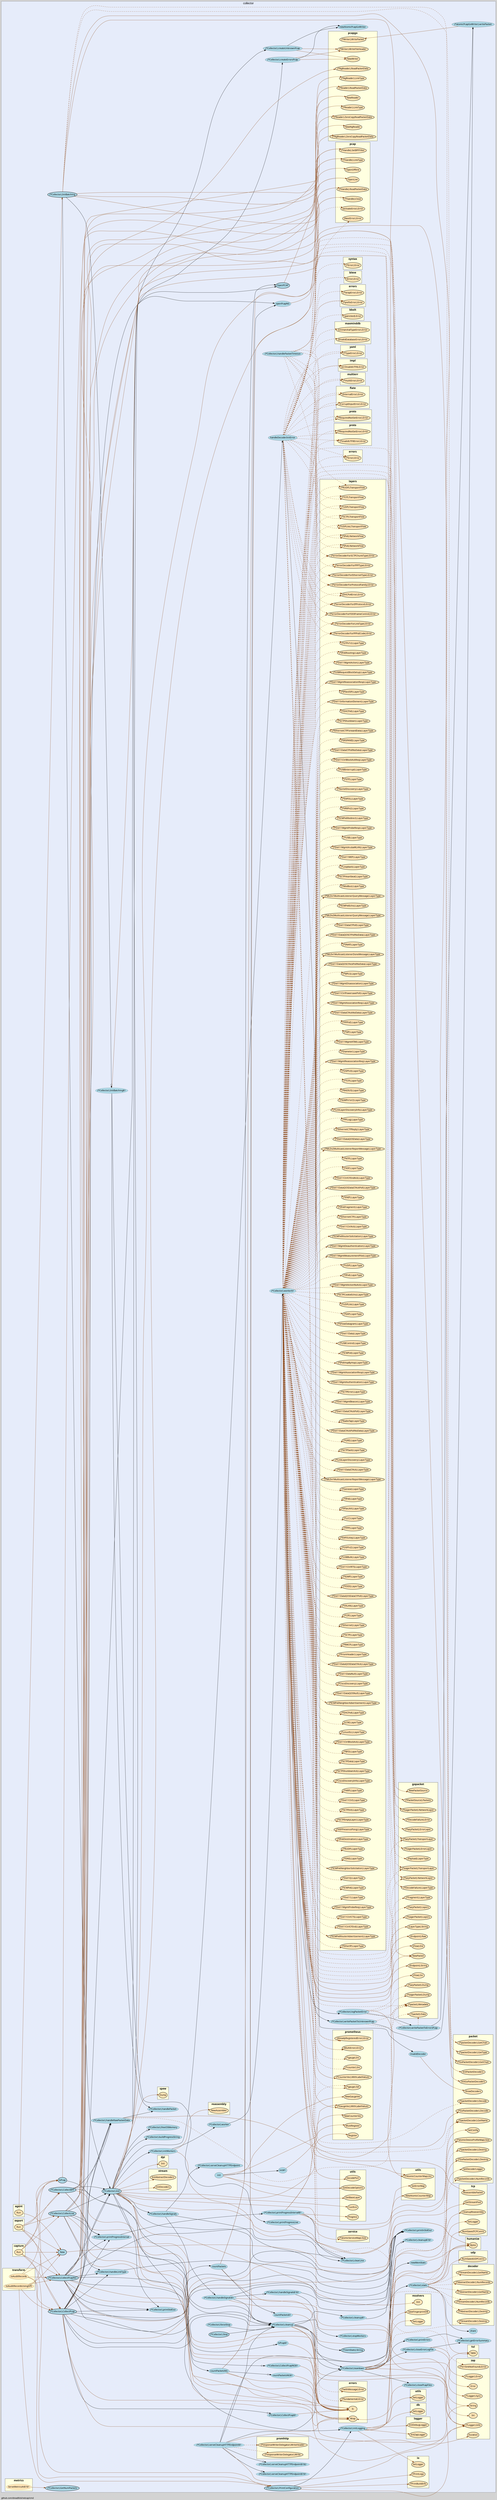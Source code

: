 digraph gocallvis {
    label="github.com/dreadl0ck/netcap/cmd";
    labeljust="l";
    fontname="Arial";
    fontsize="14";
    rankdir="LR";
    bgcolor="lightgray";
    style="solid";
    penwidth="0.5";
    pad="0.0";
    nodesep="0.35";

    node [shape="ellipse" style="filled" fillcolor="honeydew" fontname="Verdana" penwidth="1.0" margin="0.05,0.0"];
    edge [minlen="2"]

    subgraph "cluster_focus" {
        bgcolor="#e6ecfa";
label="collector";
labelloc="t";
labeljust="c";
fontsize="18";
        
        "github.com/dreadl0ck/netcap/collector.init" [ fillcolor="lightblue" label="init" penwidth="0.5" ]
        "github.com/dreadl0ck/netcap/collector.init#1" [ fillcolor="lightblue" label="init#1" penwidth="0.5" ]
        "(*github.com/dreadl0ck/netcap/collector.Collector).serveCleanupHTTPEndpoint$1" [ fillcolor="lightblue" label="(*Collector).serveCleanupHTTPEndpoint$1" style="dotted,filled" ]
        "(*github.com/dreadl0ck/netcap/collector.Collector).printlnStdOut" [ fillcolor="lightblue" label="(*Collector).printlnStdOut" penwidth="0.5" ]
        "(*github.com/dreadl0ck/netcap/collector.Collector).teardown" [ label="(*Collector).teardown" penwidth="0.5" fillcolor="lightblue" ]
        "(*github.com/dreadl0ck/netcap/collector.Collector).closePcapFiles" [ fillcolor="lightblue" label="(*Collector).closePcapFiles" penwidth="0.5" ]
        "(*github.com/dreadl0ck/netcap/collector.Collector).closeErrorLogFile" [ fillcolor="lightblue" label="(*Collector).closeErrorLogFile" penwidth="0.5" ]
        "(*github.com/dreadl0ck/netcap/collector.Collector).getErrorSummary" [ label="(*Collector).getErrorSummary" penwidth="0.5" fillcolor="lightblue" ]
        "(*github.com/dreadl0ck/netcap/collector.Collector).stats" [ fillcolor="lightblue" label="(*Collector).stats" penwidth="0.5" ]
        "github.com/dreadl0ck/netcap/collector.share" [ label="share" penwidth="0.5" fillcolor="lightblue" ]
        "(*github.com/dreadl0ck/netcap/collector.Collector).printErrors" [ fillcolor="lightblue" label="(*Collector).printErrors" penwidth="0.5" ]
        "(*github.com/dreadl0ck/netcap/collector.Collector).serveCleanupHTTPEndpoint$1$1" [ fillcolor="lightblue" label="(*Collector).serveCleanupHTTPEndpoint$1$1" style="dotted,filled" ]
        "(*github.com/dreadl0ck/netcap/collector.Collector).cleanup" [ label="(*Collector).cleanup" penwidth="0.5" fillcolor="lightblue" ]
        "github.com/dreadl0ck/netcap/collector.newMemStats" [ fillcolor="lightblue" label="newMemStats" penwidth="0.5" ]
        "(*github.com/dreadl0ck/netcap/collector.memStats).String" [ label="(*memStats).String" penwidth="1.5" fillcolor="lightblue" ]
        "(*github.com/dreadl0ck/netcap/collector.Collector).stopWorkers" [ fillcolor="lightblue" label="(*Collector).stopWorkers" penwidth="0.5" ]
        "(*github.com/dreadl0ck/netcap/collector.Collector).cleanup$1" [ fillcolor="lightblue" label="(*Collector).cleanup$1" style="dotted,filled" ]
        "(*github.com/dreadl0ck/netcap/collector.Collector).cleanup$1$1" [ fillcolor="lightblue" label="(*Collector).cleanup$1$1" style="dotted,filled" ]
        "(*github.com/dreadl0ck/netcap/collector.Collector).serveCleanupHTTPEndpoint$1$2" [ fillcolor="lightblue" label="(*Collector).serveCleanupHTTPEndpoint$1$2" style="dotted,filled" ]
        "(*github.com/dreadl0ck/netcap/collector.Collector).GetNumPackets" [ label="(*Collector).GetNumPackets" penwidth="1.5" fillcolor="lightblue" ]
        "(*github.com/dreadl0ck/netcap/collector.Collector).CollectBPF" [ fillcolor="lightblue" label="(*Collector).CollectBPF" penwidth="1.5" ]
        "(*github.com/dreadl0ck/netcap/collector.Collector).Init" [ fillcolor="lightblue" label="(*Collector).Init" penwidth="1.5" ]
        "(*github.com/dreadl0ck/netcap/collector.Collector).handleSignals$1" [ fillcolor="lightblue" label="(*Collector).handleSignals$1" style="dotted,filled" ]
        "(*github.com/dreadl0ck/netcap/collector.Collector).handleSignals$1$1" [ fillcolor="lightblue" label="(*Collector).handleSignals$1$1" style="dotted,filled" ]
        "(*github.com/dreadl0ck/netcap/collector.Collector).handleSignals" [ fillcolor="lightblue" label="(*Collector).handleSignals" penwidth="0.5" ]
        "(*github.com/dreadl0ck/netcap/collector.Collector).serveCleanupHTTPEndpoint" [ fillcolor="lightblue" label="(*Collector).serveCleanupHTTPEndpoint" penwidth="0.5" ]
        "(*github.com/dreadl0ck/netcap/collector.Collector).initLogging" [ fillcolor="lightblue" label="(*Collector).initLogging" penwidth="0.5" ]
        "(*github.com/dreadl0ck/netcap/collector.Collector).initWorkers" [ label="(*Collector).initWorkers" penwidth="0.5" fillcolor="lightblue" ]
        "(*github.com/dreadl0ck/netcap/collector.Collector).worker$1" [ fillcolor="lightblue" label="(*Collector).worker$1" style="dotted,filled" ]
        "(*github.com/dreadl0ck/netcap/collector.atomicPcapGoWriter).writePacket" [ fillcolor="lightblue" label="(*atomicPcapGoWriter).writePacket" penwidth="0.5" ]
        "(*github.com/dreadl0ck/netcap/collector.Collector).writePacketToUnknownPcap" [ fillcolor="lightblue" label="(*Collector).writePacketToUnknownPcap" penwidth="0.5" ]
        "(*github.com/dreadl0ck/netcap/collector.Collector).logPacketError" [ fillcolor="lightblue" label="(*Collector).logPacketError" penwidth="0.5" ]
        "(*github.com/dreadl0ck/netcap/collector.Collector).writePacketToErrorsPcap" [ label="(*Collector).writePacketToErrorsPcap" penwidth="0.5" fillcolor="lightblue" ]
        "(*github.com/dreadl0ck/netcap/collector.Collector).worker" [ fillcolor="lightblue" label="(*Collector).worker" penwidth="0.5" ]
        "(*github.com/dreadl0ck/netcap/collector.Collector).printStdOut" [ fillcolor="lightblue" label="(*Collector).printStdOut" penwidth="0.5" ]
        "github.com/dreadl0ck/netcap/collector.invalidDecoder" [ fillcolor="lightblue" label="invalidDecoder" penwidth="0.5" ]
        "github.com/dreadl0ck/netcap/collector.handleDecoderInitError" [ fillcolor="lightblue" label="handleDecoderInitError" penwidth="0.5" ]
        "(*github.com/dreadl0ck/netcap/collector.Collector).buildProgressString" [ fillcolor="lightblue" label="(*Collector).buildProgressString" penwidth="0.5" ]
        "(*github.com/dreadl0ck/netcap/collector.Collector).createUnknownPcap" [ fillcolor="lightblue" label="(*Collector).createUnknownPcap" penwidth="0.5" ]
        "github.com/dreadl0ck/netcap/collector.newAtomicPcapGoWriter" [ fillcolor="lightblue" label="newAtomicPcapGoWriter" penwidth="0.5" ]
        "(*github.com/dreadl0ck/netcap/collector.Collector).createErrorsPcap" [ fillcolor="lightblue" label="(*Collector).createErrorsPcap" penwidth="0.5" ]
        "(*github.com/dreadl0ck/netcap/collector.Collector).freeOSMemory" [ fillcolor="lightblue" label="(*Collector).freeOSMemory" penwidth="0.5" ]
        "(*github.com/dreadl0ck/netcap/collector.Collector).printProgressInterval$1" [ fillcolor="lightblue" label="(*Collector).printProgressInterval$1" style="dotted,filled" ]
        "(*github.com/dreadl0ck/netcap/collector.Collector).clearLine" [ penwidth="0.5" fillcolor="lightblue" label="(*Collector).clearLine" ]
        "(*github.com/dreadl0ck/netcap/collector.Collector).printProgressInterval" [ label="(*Collector).printProgressInterval" penwidth="0.5" fillcolor="lightblue" ]
        "(*github.com/dreadl0ck/netcap/collector.Collector).handleRawPacketData" [ penwidth="0.5" fillcolor="lightblue" label="(*Collector).handleRawPacketData" ]
        "(*github.com/dreadl0ck/netcap/collector.Collector).handlePacket" [ label="(*Collector).handlePacket" penwidth="0.5" fillcolor="lightblue" ]
        "github.com/dreadl0ck/netcap/collector.New" [ penwidth="1.5" fillcolor="lightblue" label="New" ]
        "(*github.com/dreadl0ck/netcap/collector.Collector).CollectLive" [ penwidth="1.5" fillcolor="lightblue" label="(*Collector).CollectLive" ]
        "(*github.com/dreadl0ck/netcap/collector.Collector).handleLinkType" [ fillcolor="lightblue" label="(*Collector).handleLinkType" penwidth="0.5" ]
        "github.com/dreadl0ck/netcap/collector.IsPcap$1" [ fillcolor="lightblue" label="IsPcap$1" style="dotted,filled" ]
        "github.com/dreadl0ck/netcap/collector.IsPcap" [ fillcolor="lightblue" label="IsPcap" penwidth="1.5" ]
        "(*github.com/dreadl0ck/netcap/collector.Collector).CollectPcap" [ fillcolor="lightblue" label="(*Collector).CollectPcap" penwidth="1.5" ]
        "github.com/dreadl0ck/netcap/collector.OpenPCAP" [ fillcolor="lightblue" label="OpenPCAP" penwidth="1.5" ]
        "github.com/dreadl0ck/netcap/collector.countPackets" [ fillcolor="lightblue" label="countPackets" penwidth="0.5" ]
        "github.com/dreadl0ck/netcap/collector.countPackets$1" [ fillcolor="lightblue" label="countPackets$1" style="dotted,filled" ]
        "(*github.com/dreadl0ck/netcap/collector.Collector).CollectPcap$1" [ fillcolor="lightblue" label="(*Collector).CollectPcap$1" style="dotted,filled" ]
        "(*github.com/dreadl0ck/netcap/collector.Collector).CollectPcapNG" [ penwidth="1.5" fillcolor="lightblue" label="(*Collector).CollectPcapNG" ]
        "github.com/dreadl0ck/netcap/collector.openPcapNG" [ fillcolor="lightblue" label="openPcapNG" penwidth="0.5" ]
        "github.com/dreadl0ck/netcap/collector.countPacketsNG" [ fillcolor="lightblue" label="countPacketsNG" penwidth="0.5" ]
        "github.com/dreadl0ck/netcap/collector.countPacketsNG$1" [ fillcolor="lightblue" label="countPacketsNG$1" style="dotted,filled" ]
        "(*github.com/dreadl0ck/netcap/collector.Collector).CollectPcapNG$1" [ style="dotted,filled" fillcolor="lightblue" label="(*Collector).CollectPcapNG$1" ]
        "(*github.com/dreadl0ck/netcap/collector.Collector).PrintConfiguration" [ fillcolor="lightblue" label="(*Collector).PrintConfiguration" penwidth="1.5" ]
        "(*github.com/dreadl0ck/netcap/collector.Collector).Stop" [ fillcolor="lightblue" label="(*Collector).Stop" penwidth="1.5" ]
        "(*github.com/dreadl0ck/netcap/collector.Collector).forceStop" [ fillcolor="lightblue" label="(*Collector).forceStop" penwidth="0.5" ]
        "(*github.com/dreadl0ck/netcap/collector.Collector).printProgressLive" [ fillcolor="lightblue" label="(*Collector).printProgressLive" penwidth="0.5" ]
        "(*github.com/dreadl0ck/netcap/collector.Collector).InitBatching" [ fillcolor="lightblue" label="(*Collector).InitBatching" penwidth="1.5" ]
        "(*github.com/dreadl0ck/netcap/collector.Collector).InitBatching$1" [ fillcolor="lightblue" label="(*Collector).InitBatching$1" style="dotted,filled" ]
        "(*github.com/dreadl0ck/netcap/collector.Collector).handlePacketTimeout" [ fillcolor="lightblue" label="(*Collector).handlePacketTimeout" penwidth="0.5" ]
        
        subgraph "cluster_github.com/blevesearch/bleve" {
        fontsize="16";
fillcolor="lightyellow";
fontname="Tahoma bold";
tooltip="package: github.com/blevesearch/bleve";
penwidth="0.8";
rank="sink";
label="bleve";
URL="/?f=github.com/blevesearch/bleve";
style="filled";
        
        "(github.com/blevesearch/bleve.Error).Error" [ fillcolor="moccasin" label="(Error).Error" penwidth="1.5" ]
        
    }

        subgraph "cluster_github.com/davecgh/go-spew/spew" {
        fontname="Tahoma bold";
rank="sink";
URL="/?f=github.com/davecgh/go-spew/spew";
penwidth="0.8";
fontsize="16";
style="filled";
fillcolor="lightyellow";
label="spew";
tooltip="package: github.com/davecgh/go-spew/spew";
        
        "github.com/davecgh/go-spew/spew.Dump" [ fillcolor="moccasin" label="Dump" penwidth="1.5" ]
        
    }

        subgraph "cluster_github.com/dlclark/regexp2/syntax" {
        style="filled";
fontname="Tahoma bold";
rank="sink";
label="syntax";
URL="/?f=github.com/dlclark/regexp2/syntax";
penwidth="0.8";
fontsize="16";
fillcolor="lightyellow";
tooltip="package: github.com/dlclark/regexp2/syntax";
        
        "(*github.com/dlclark/regexp2/syntax.Error).Error" [ penwidth="1.5" fillcolor="moccasin" label="(*Error).Error" ]
        
    }

        subgraph "cluster_github.com/dreadl0ck/gopacket" {
        fillcolor="lightyellow";
tooltip="package: github.com/dreadl0ck/gopacket";
URL="/?f=github.com/dreadl0ck/gopacket";
penwidth="0.8";
fontsize="16";
style="filled";
fontname="Tahoma bold";
rank="sink";
label="gopacket";
        
        "(github.com/dreadl0ck/gopacket.Flow).Src" [ penwidth="1.5" fillcolor="moccasin" label="(Flow).Src" ]
        "(github.com/dreadl0ck/gopacket.Endpoint).String" [ fillcolor="moccasin" label="(Endpoint).String" penwidth="1.5" ]
        "(github.com/dreadl0ck/gopacket.Flow).Dst" [ fillcolor="moccasin" label="(Flow).Dst" penwidth="1.5" ]
        "(github.com/dreadl0ck/gopacket.Endpoint).Raw" [ fillcolor="moccasin" label="(Endpoint).Raw" penwidth="1.5" ]
        "(github.com/dreadl0ck/gopacket.LayerType).String" [ fillcolor="moccasin" label="(LayerType).String" penwidth="1.5" ]
        "(*github.com/dreadl0ck/gopacket.packet).Data" [ fillcolor="moccasin" label="(*packet).Data" penwidth="1.5" ]
        "(*github.com/dreadl0ck/gopacket.packet).Metadata" [ fillcolor="moccasin" label="(*packet).Metadata" penwidth="1.5" ]
        "(*github.com/dreadl0ck/gopacket.lazyPacket).Dump" [ fillcolor="moccasin" label="(*lazyPacket).Dump" penwidth="1.5" ]
        "(*github.com/dreadl0ck/gopacket.eagerPacket).Dump" [ fillcolor="moccasin" label="(*eagerPacket).Dump" penwidth="1.5" ]
        "(*github.com/dreadl0ck/gopacket.eagerPacket).NetworkLayer" [ fillcolor="moccasin" label="(*eagerPacket).NetworkLayer" penwidth="1.5" ]
        "(*github.com/dreadl0ck/gopacket.lazyPacket).NetworkLayer" [ fillcolor="moccasin" label="(*lazyPacket).NetworkLayer" penwidth="1.5" ]
        "(*github.com/dreadl0ck/gopacket.eagerPacket).TransportLayer" [ fillcolor="moccasin" label="(*eagerPacket).TransportLayer" penwidth="1.5" ]
        "(*github.com/dreadl0ck/gopacket.lazyPacket).TransportLayer" [ penwidth="1.5" fillcolor="moccasin" label="(*lazyPacket).TransportLayer" ]
        "(*github.com/dreadl0ck/gopacket.eagerPacket).Layers" [ fillcolor="moccasin" label="(*eagerPacket).Layers" penwidth="1.5" ]
        "(*github.com/dreadl0ck/gopacket.lazyPacket).Layers" [ fillcolor="moccasin" label="(*lazyPacket).Layers" penwidth="1.5" ]
        "(*github.com/dreadl0ck/gopacket.Fragment).LayerType" [ fillcolor="moccasin" label="(*Fragment).LayerType" penwidth="1.5" ]
        "(*github.com/dreadl0ck/gopacket.DecodeFailure).LayerType" [ fillcolor="moccasin" label="(*DecodeFailure).LayerType" penwidth="1.5" ]
        "(github.com/dreadl0ck/gopacket.Payload).LayerType" [ fillcolor="moccasin" label="(Payload).LayerType" penwidth="1.5" ]
        "(*github.com/dreadl0ck/gopacket.eagerPacket).ErrorLayer" [ fillcolor="moccasin" label="(*eagerPacket).ErrorLayer" penwidth="1.5" ]
        "(*github.com/dreadl0ck/gopacket.lazyPacket).ErrorLayer" [ fillcolor="moccasin" label="(*lazyPacket).ErrorLayer" penwidth="1.5" ]
        "(*github.com/dreadl0ck/gopacket.DecodeFailure).Error" [ fillcolor="moccasin" label="(*DecodeFailure).Error" penwidth="1.5" ]
        "github.com/dreadl0ck/gopacket.NewPacket" [ fillcolor="moccasin" label="NewPacket" penwidth="1.5" ]
        "github.com/dreadl0ck/gopacket.NewPacketSource" [ fillcolor="moccasin" label="NewPacketSource" penwidth="1.5" ]
        "(*github.com/dreadl0ck/gopacket.PacketSource).Packets" [ penwidth="1.5" fillcolor="moccasin" label="(*PacketSource).Packets" ]
        
    }

        subgraph "cluster_github.com/dreadl0ck/gopacket/layers" {
        label="layers";
fillcolor="lightyellow";
fontname="Tahoma bold";
style="filled";
rank="sink";
URL="/?f=github.com/dreadl0ck/gopacket/layers";
tooltip="package: github.com/dreadl0ck/gopacket/layers";
penwidth="0.8";
fontsize="16";
        
        "(*github.com/dreadl0ck/gopacket/layers.errorDecoderForPPPoECode).Error" [ penwidth="1.5" fillcolor="moccasin" label="(*errorDecoderForPPPoECode).Error" ]
        "(*github.com/dreadl0ck/gopacket/layers.errorDecoderForLinkType).Error" [ fillcolor="moccasin" label="(*errorDecoderForLinkType).Error" penwidth="1.5" ]
        "(*github.com/dreadl0ck/gopacket/layers.errorDecoderForIPProtocol).Error" [ penwidth="1.5" fillcolor="moccasin" label="(*errorDecoderForIPProtocol).Error" ]
        "(*github.com/dreadl0ck/gopacket/layers.errorDecoderForProtocolFamily).Error" [ fillcolor="moccasin" label="(*errorDecoderForProtocolFamily).Error" penwidth="1.5" ]
        "(*github.com/dreadl0ck/gopacket/layers.errorDecoderForPPPType).Error" [ fillcolor="moccasin" label="(*errorDecoderForPPPType).Error" penwidth="1.5" ]
        "(*github.com/dreadl0ck/gopacket/layers.IPv4).NetworkFlow" [ fillcolor="moccasin" label="(*IPv4).NetworkFlow" penwidth="1.5" ]
        "(*github.com/dreadl0ck/gopacket/layers.IPv6).NetworkFlow" [ fillcolor="moccasin" label="(*IPv6).NetworkFlow" penwidth="1.5" ]
        "(*github.com/dreadl0ck/gopacket/layers.UDPLite).TransportFlow" [ fillcolor="moccasin" label="(*UDPLite).TransportFlow" penwidth="1.5" ]
        "(*github.com/dreadl0ck/gopacket/layers.UDP).TransportFlow" [ fillcolor="moccasin" label="(*UDP).TransportFlow" penwidth="1.5" ]
        "(*github.com/dreadl0ck/gopacket/layers.TCP).TransportFlow" [ fillcolor="moccasin" label="(*TCP).TransportFlow" penwidth="1.5" ]
        "(*github.com/dreadl0ck/gopacket/layers.RUDP).TransportFlow" [ fillcolor="moccasin" label="(*RUDP).TransportFlow" penwidth="1.5" ]
        "(*github.com/dreadl0ck/gopacket/layers.SCTP).TransportFlow" [ label="(*SCTP).TransportFlow" penwidth="1.5" fillcolor="moccasin" ]
        "(*github.com/dreadl0ck/gopacket/layers.MLDv1MulticastListenerReportMessage).LayerType" [ fillcolor="moccasin" label="(*MLDv1MulticastListenerReportMessage).LayerType" penwidth="1.5" ]
        "(*github.com/dreadl0ck/gopacket/layers.Dot11DataCFAck).LayerType" [ fillcolor="moccasin" label="(*Dot11DataCFAck).LayerType" penwidth="1.5" ]
        "(*github.com/dreadl0ck/gopacket/layers.LinkLayerDiscovery).LayerType" [ fillcolor="moccasin" label="(*LinkLayerDiscovery).LayerType" penwidth="1.5" ]
        "(*github.com/dreadl0ck/gopacket/layers.SCTPSack).LayerType" [ fillcolor="moccasin" label="(*SCTPSack).LayerType" penwidth="1.5" ]
        "(*github.com/dreadl0ck/gopacket/layers.GRE).LayerType" [ label="(*GRE).LayerType" penwidth="1.5" fillcolor="moccasin" ]
        "(*github.com/dreadl0ck/gopacket/layers.Dot11DataCFAckPollNoData).LayerType" [ fillcolor="moccasin" label="(*Dot11DataCFAckPollNoData).LayerType" penwidth="1.5" ]
        "(*github.com/dreadl0ck/gopacket/layers.RadioTap).LayerType" [ fillcolor="moccasin" label="(*RadioTap).LayerType" penwidth="1.5" ]
        "(*github.com/dreadl0ck/gopacket/layers.Dot11DataCFAckPoll).LayerType" [ fillcolor="moccasin" label="(*Dot11DataCFAckPoll).LayerType" penwidth="1.5" ]
        "(*github.com/dreadl0ck/gopacket/layers.Dot11MgmtBeacon).LayerType" [ penwidth="1.5" fillcolor="moccasin" label="(*Dot11MgmtBeacon).LayerType" ]
        "(*github.com/dreadl0ck/gopacket/layers.SCTPError).LayerType" [ fillcolor="moccasin" label="(*SCTPError).LayerType" penwidth="1.5" ]
        "(*github.com/dreadl0ck/gopacket/layers.Dot11MgmtAuthentication).LayerType" [ fillcolor="moccasin" label="(*Dot11MgmtAuthentication).LayerType" penwidth="1.5" ]
        "(*github.com/dreadl0ck/gopacket/layers.Dot11MgmtAssociationResp).LayerType" [ fillcolor="moccasin" label="(*Dot11MgmtAssociationResp).LayerType" penwidth="1.5" ]
        "(*github.com/dreadl0ck/gopacket/layers.IPv6HopByHop).LayerType" [ fillcolor="moccasin" label="(*IPv6HopByHop).LayerType" penwidth="1.5" ]
        "(*github.com/dreadl0ck/gopacket/layers.ICMPv4).LayerType" [ label="(*ICMPv4).LayerType" penwidth="1.5" fillcolor="moccasin" ]
        "(*github.com/dreadl0ck/gopacket/layers.USBControl).LayerType" [ fillcolor="moccasin" label="(*USBControl).LayerType" penwidth="1.5" ]
        "(*github.com/dreadl0ck/gopacket/layers.Dot11Data).LayerType" [ fillcolor="moccasin" label="(*Dot11Data).LayerType" penwidth="1.5" ]
        "(*github.com/dreadl0ck/gopacket/layers.SFlowDatagram).LayerType" [ fillcolor="moccasin" label="(*SFlowDatagram).LayerType" penwidth="1.5" ]
        "(*github.com/dreadl0ck/gopacket/layers.EAP).LayerType" [ label="(*EAP).LayerType" penwidth="1.5" fillcolor="moccasin" ]
        "(*github.com/dreadl0ck/gopacket/layers.UDPLite).LayerType" [ fillcolor="moccasin" label="(*UDPLite).LayerType" penwidth="1.5" ]
        "(*github.com/dreadl0ck/gopacket/layers.SCTPCookieEcho).LayerType" [ fillcolor="moccasin" label="(*SCTPCookieEcho).LayerType" penwidth="1.5" ]
        "(*github.com/dreadl0ck/gopacket/layers.Dot11MgmtActionNoAck).LayerType" [ fillcolor="moccasin" label="(*Dot11MgmtActionNoAck).LayerType" penwidth="1.5" ]
        "(*github.com/dreadl0ck/gopacket/layers.IPv4).LayerType" [ fillcolor="moccasin" label="(*IPv4).LayerType" penwidth="1.5" ]
        "(*github.com/dreadl0ck/gopacket/layers.UDP).LayerType" [ fillcolor="moccasin" label="(*UDP).LayerType" penwidth="1.5" ]
        "(*github.com/dreadl0ck/gopacket/layers.Dot11MgmtMeasurementPilot).LayerType" [ fillcolor="moccasin" label="(*Dot11MgmtMeasurementPilot).LayerType" penwidth="1.5" ]
        "(*github.com/dreadl0ck/gopacket/layers.Dot11MgmtDeauthentication).LayerType" [ fillcolor="moccasin" label="(*Dot11MgmtDeauthentication).LayerType" penwidth="1.5" ]
        "(*github.com/dreadl0ck/gopacket/layers.ICMPv6RouterSolicitation).LayerType" [ fillcolor="moccasin" label="(*ICMPv6RouterSolicitation).LayerType" penwidth="1.5" ]
        "(*github.com/dreadl0ck/gopacket/layers.Dot11CtrlAck).LayerType" [ label="(*Dot11CtrlAck).LayerType" penwidth="1.5" fillcolor="moccasin" ]
        "(*github.com/dreadl0ck/gopacket/layers.EthernetCTP).LayerType" [ fillcolor="moccasin" label="(*EthernetCTP).LayerType" penwidth="1.5" ]
        "(*github.com/dreadl0ck/gopacket/layers.IPv6Fragment).LayerType" [ fillcolor="moccasin" label="(*IPv6Fragment).LayerType" penwidth="1.5" ]
        "(*github.com/dreadl0ck/gopacket/layers.ENIP).LayerType" [ penwidth="1.5" fillcolor="moccasin" label="(*ENIP).LayerType" ]
        "(*github.com/dreadl0ck/gopacket/layers.Dot11DataQOSDataCFAckPoll).LayerType" [ fillcolor="moccasin" label="(*Dot11DataQOSDataCFAckPoll).LayerType" penwidth="1.5" ]
        "(*github.com/dreadl0ck/gopacket/layers.Dot11CtrlCFEndAck).LayerType" [ fillcolor="moccasin" label="(*Dot11CtrlCFEndAck).LayerType" penwidth="1.5" ]
        "(*github.com/dreadl0ck/gopacket/layers.ASF).LayerType" [ fillcolor="moccasin" label="(*ASF).LayerType" penwidth="1.5" ]
        "(*github.com/dreadl0ck/gopacket/layers.NTP).LayerType" [ fillcolor="moccasin" label="(*NTP).LayerType" penwidth="1.5" ]
        "(*github.com/dreadl0ck/gopacket/layers.MLDv2MulticastListenerReportMessage).LayerType" [ fillcolor="moccasin" label="(*MLDv2MulticastListenerReportMessage).LayerType" penwidth="1.5" ]
        "(*github.com/dreadl0ck/gopacket/layers.Dot11DataQOSData).LayerType" [ fillcolor="moccasin" label="(*Dot11DataQOSData).LayerType" penwidth="1.5" ]
        "(*github.com/dreadl0ck/gopacket/layers.EthernetCTPReply).LayerType" [ fillcolor="moccasin" label="(*EthernetCTPReply).LayerType" penwidth="1.5" ]
        "(*github.com/dreadl0ck/gopacket/layers.PFLog).LayerType" [ fillcolor="moccasin" label="(*PFLog).LayerType" penwidth="1.5" ]
        "(*github.com/dreadl0ck/gopacket/layers.LinkLayerDiscoveryInfo).LayerType" [ fillcolor="moccasin" label="(*LinkLayerDiscoveryInfo).LayerType" penwidth="1.5" ]
        "(*github.com/dreadl0ck/gopacket/layers.IGMPv1or2).LayerType" [ fillcolor="moccasin" label="(*IGMPv1or2).LayerType" penwidth="1.5" ]
        "(*github.com/dreadl0ck/gopacket/layers.RADIUS).LayerType" [ fillcolor="moccasin" label="(*RADIUS).LayerType" penwidth="1.5" ]
        "(*github.com/dreadl0ck/gopacket/layers.TCP).LayerType" [ fillcolor="moccasin" label="(*TCP).LayerType" penwidth="1.5" ]
        "(*github.com/dreadl0ck/gopacket/layers.OSPFv3).LayerType" [ fillcolor="moccasin" label="(*OSPFv3).LayerType" penwidth="1.5" ]
        "(*github.com/dreadl0ck/gopacket/layers.Dot11MgmtReassociationReq).LayerType" [ fillcolor="moccasin" label="(*Dot11MgmtReassociationReq).LayerType" penwidth="1.5" ]
        "(*github.com/dreadl0ck/gopacket/layers.Diameter).LayerType" [ fillcolor="moccasin" label="(*Diameter).LayerType" penwidth="1.5" ]
        "(*github.com/dreadl0ck/gopacket/layers.Dot11MgmtATIM).LayerType" [ penwidth="1.5" fillcolor="moccasin" label="(*Dot11MgmtATIM).LayerType" ]
        "(*github.com/dreadl0ck/gopacket/layers.SIP).LayerType" [ fillcolor="moccasin" label="(*SIP).LayerType" penwidth="1.5" ]
        "(*github.com/dreadl0ck/gopacket/layers.PPPoE).LayerType" [ label="(*PPPoE).LayerType" penwidth="1.5" fillcolor="moccasin" ]
        "(*github.com/dreadl0ck/gopacket/layers.Dot11DataCFAckNoData).LayerType" [ fillcolor="moccasin" label="(*Dot11DataCFAckNoData).LayerType" penwidth="1.5" ]
        "(*github.com/dreadl0ck/gopacket/layers.Dot11MgmtAssociationReq).LayerType" [ penwidth="1.5" fillcolor="moccasin" label="(*Dot11MgmtAssociationReq).LayerType" ]
        "(*github.com/dreadl0ck/gopacket/layers.Dot11CtrlPowersavePoll).LayerType" [ penwidth="1.5" fillcolor="moccasin" label="(*Dot11CtrlPowersavePoll).LayerType" ]
        "(*github.com/dreadl0ck/gopacket/layers.Dot11MgmtDisassociation).LayerType" [ fillcolor="moccasin" label="(*Dot11MgmtDisassociation).LayerType" penwidth="1.5" ]
        "(*github.com/dreadl0ck/gopacket/layers.MPLS).LayerType" [ label="(*MPLS).LayerType" penwidth="1.5" fillcolor="moccasin" ]
        "(*github.com/dreadl0ck/gopacket/layers.Dot11DataQOSCFAckPollNoData).LayerType" [ penwidth="1.5" fillcolor="moccasin" label="(*Dot11DataQOSCFAckPollNoData).LayerType" ]
        "(*github.com/dreadl0ck/gopacket/layers.MLDv1MulticastListenerDoneMessage).LayerType" [ label="(*MLDv1MulticastListenerDoneMessage).LayerType" penwidth="1.5" fillcolor="moccasin" ]
        "(*github.com/dreadl0ck/gopacket/layers.SNAP).LayerType" [ fillcolor="moccasin" label="(*SNAP).LayerType" penwidth="1.5" ]
        "(*github.com/dreadl0ck/gopacket/layers.Dot11DataQOSCFPollNoData).LayerType" [ label="(*Dot11DataQOSCFPollNoData).LayerType" penwidth="1.5" fillcolor="moccasin" ]
        "(*github.com/dreadl0ck/gopacket/layers.Dot11DataCFPoll).LayerType" [ fillcolor="moccasin" label="(*Dot11DataCFPoll).LayerType" penwidth="1.5" ]
        "(*github.com/dreadl0ck/gopacket/layers.MLDv2MulticastListenerQueryMessage).LayerType" [ fillcolor="moccasin" label="(*MLDv2MulticastListenerQueryMessage).LayerType" penwidth="1.5" ]
        "(*github.com/dreadl0ck/gopacket/layers.ICMPv6Echo).LayerType" [ fillcolor="moccasin" label="(*ICMPv6Echo).LayerType" penwidth="1.5" ]
        "(*github.com/dreadl0ck/gopacket/layers.MLDv1MulticastListenerQueryMessage).LayerType" [ fillcolor="moccasin" label="(*MLDv1MulticastListenerQueryMessage).LayerType" penwidth="1.5" ]
        "(*github.com/dreadl0ck/gopacket/layers.Modbus).LayerType" [ fillcolor="moccasin" label="(*Modbus).LayerType" penwidth="1.5" ]
        "(*github.com/dreadl0ck/gopacket/layers.SCTPHeartbeat).LayerType" [ fillcolor="moccasin" label="(*SCTPHeartbeat).LayerType" penwidth="1.5" ]
        "(*github.com/dreadl0ck/gopacket/layers.Loopback).LayerType" [ fillcolor="moccasin" label="(*Loopback).LayerType" penwidth="1.5" ]
        "(*github.com/dreadl0ck/gopacket/layers.Dot11WEP).LayerType" [ fillcolor="moccasin" label="(*Dot11WEP).LayerType" penwidth="1.5" ]
        "(*github.com/dreadl0ck/gopacket/layers.Dot11MgmtArubaWLAN).LayerType" [ fillcolor="moccasin" label="(*Dot11MgmtArubaWLAN).LayerType" penwidth="1.5" ]
        "(*github.com/dreadl0ck/gopacket/layers.USB).LayerType" [ fillcolor="moccasin" label="(*USB).LayerType" penwidth="1.5" ]
        "(*github.com/dreadl0ck/gopacket/layers.Dot11MgmtProbeResp).LayerType" [ fillcolor="moccasin" label="(*Dot11MgmtProbeResp).LayerType" penwidth="1.5" ]
        "(*github.com/dreadl0ck/gopacket/layers.ICMPv6Redirect).LayerType" [ fillcolor="moccasin" label="(*ICMPv6Redirect).LayerType" penwidth="1.5" ]
        "(*github.com/dreadl0ck/gopacket/layers.VRRPv2).LayerType" [ fillcolor="moccasin" label="(*VRRPv2).LayerType" penwidth="1.5" ]
        "(*github.com/dreadl0ck/gopacket/layers.EAPOL).LayerType" [ fillcolor="moccasin" label="(*EAPOL).LayerType" penwidth="1.5" ]
        "(*github.com/dreadl0ck/gopacket/layers.NortelDiscovery).LayerType" [ label="(*NortelDiscovery).LayerType" penwidth="1.5" fillcolor="moccasin" ]
        "(*github.com/dreadl0ck/gopacket/layers.STP).LayerType" [ fillcolor="moccasin" label="(*STP).LayerType" penwidth="1.5" ]
        "(*github.com/dreadl0ck/gopacket/layers.USBInterrupt).LayerType" [ fillcolor="moccasin" label="(*USBInterrupt).LayerType" penwidth="1.5" ]
        "(*github.com/dreadl0ck/gopacket/layers.Dot11CtrlBlockAckReq).LayerType" [ fillcolor="moccasin" label="(*Dot11CtrlBlockAckReq).LayerType" penwidth="1.5" ]
        "(*github.com/dreadl0ck/gopacket/layers.Dot11DataCFPollNoData).LayerType" [ fillcolor="moccasin" label="(*Dot11DataCFPollNoData).LayerType" penwidth="1.5" ]
        "(*github.com/dreadl0ck/gopacket/layers.ERSPANII).LayerType" [ fillcolor="moccasin" label="(*ERSPANII).LayerType" penwidth="1.5" ]
        "(*github.com/dreadl0ck/gopacket/layers.EthernetCTPForwardData).LayerType" [ fillcolor="moccasin" label="(*EthernetCTPForwardData).LayerType" penwidth="1.5" ]
        "(*github.com/dreadl0ck/gopacket/layers.SCTPShutdown).LayerType" [ label="(*SCTPShutdown).LayerType" penwidth="1.5" fillcolor="moccasin" ]
        "(*github.com/dreadl0ck/gopacket/layers.DHCPv6).LayerType" [ fillcolor="moccasin" label="(*DHCPv6).LayerType" penwidth="1.5" ]
        "(*github.com/dreadl0ck/gopacket/layers.Dot11InformationElement).LayerType" [ label="(*Dot11InformationElement).LayerType" penwidth="1.5" fillcolor="moccasin" ]
        "(*github.com/dreadl0ck/gopacket/layers.IPSecESP).LayerType" [ fillcolor="moccasin" label="(*IPSecESP).LayerType" penwidth="1.5" ]
        "(*github.com/dreadl0ck/gopacket/layers.Dot11MgmtReassociationResp).LayerType" [ penwidth="1.5" fillcolor="moccasin" label="(*Dot11MgmtReassociationResp).LayerType" ]
        "(*github.com/dreadl0ck/gopacket/layers.USBRequestBlockSetup).LayerType" [ fillcolor="moccasin" label="(*USBRequestBlockSetup).LayerType" penwidth="1.5" ]
        "(*github.com/dreadl0ck/gopacket/layers.Dot11MgmtAction).LayerType" [ fillcolor="moccasin" label="(*Dot11MgmtAction).LayerType" penwidth="1.5" ]
        "(*github.com/dreadl0ck/gopacket/layers.IPv6Routing).LayerType" [ fillcolor="moccasin" label="(*IPv6Routing).LayerType" penwidth="1.5" ]
        "(*github.com/dreadl0ck/gopacket/layers.GTPv1U).LayerType" [ fillcolor="moccasin" label="(*GTPv1U).LayerType" penwidth="1.5" ]
        "(*github.com/dreadl0ck/gopacket/layers.EtherIP).LayerType" [ label="(*EtherIP).LayerType" penwidth="1.5" fillcolor="moccasin" ]
        "(*github.com/dreadl0ck/gopacket/layers.ICMPv6RouterAdvertisement).LayerType" [ fillcolor="moccasin" label="(*ICMPv6RouterAdvertisement).LayerType" penwidth="1.5" ]
        "(*github.com/dreadl0ck/gopacket/layers.Dot11CtrlCFEnd).LayerType" [ label="(*Dot11CtrlCFEnd).LayerType" penwidth="1.5" fillcolor="moccasin" ]
        "(*github.com/dreadl0ck/gopacket/layers.Dot11CtrlCTS).LayerType" [ fillcolor="moccasin" label="(*Dot11CtrlCTS).LayerType" penwidth="1.5" ]
        "(*github.com/dreadl0ck/gopacket/layers.Dot11MgmtProbeReq).LayerType" [ fillcolor="moccasin" label="(*Dot11MgmtProbeReq).LayerType" penwidth="1.5" ]
        "(*github.com/dreadl0ck/gopacket/layers.Dot11).LayerType" [ fillcolor="moccasin" label="(*Dot11).LayerType" penwidth="1.5" ]
        "(*github.com/dreadl0ck/gopacket/layers.ICMPv6).LayerType" [ penwidth="1.5" fillcolor="moccasin" label="(*ICMPv6).LayerType" ]
        "(*github.com/dreadl0ck/gopacket/layers.Dot1Q).LayerType" [ fillcolor="moccasin" label="(*Dot1Q).LayerType" penwidth="1.5" ]
        "(*github.com/dreadl0ck/gopacket/layers.ICMPv6NeighborSolicitation).LayerType" [ fillcolor="moccasin" label="(*ICMPv6NeighborSolicitation).LayerType" penwidth="1.5" ]
        "(*github.com/dreadl0ck/gopacket/layers.DNS).LayerType" [ fillcolor="moccasin" label="(*DNS).LayerType" penwidth="1.5" ]
        "(*github.com/dreadl0ck/gopacket/layers.RUDP).LayerType" [ penwidth="1.5" fillcolor="moccasin" label="(*RUDP).LayerType" ]
        "(*github.com/dreadl0ck/gopacket/layers.IPv6Destination).LayerType" [ fillcolor="moccasin" label="(*IPv6Destination).LayerType" penwidth="1.5" ]
        "(*github.com/dreadl0ck/gopacket/layers.ASFPresencePong).LayerType" [ label="(*ASFPresencePong).LayerType" penwidth="1.5" fillcolor="moccasin" ]
        "(*github.com/dreadl0ck/gopacket/layers.SCTPEmptyLayer).LayerType" [ fillcolor="moccasin" label="(*SCTPEmptyLayer).LayerType" penwidth="1.5" ]
        "(*github.com/dreadl0ck/gopacket/layers.SCTPInit).LayerType" [ fillcolor="moccasin" label="(*SCTPInit).LayerType" penwidth="1.5" ]
        "(*github.com/dreadl0ck/gopacket/layers.Dot11Ctrl).LayerType" [ fillcolor="moccasin" label="(*Dot11Ctrl).LayerType" penwidth="1.5" ]
        "(*github.com/dreadl0ck/gopacket/layers.ARP).LayerType" [ fillcolor="moccasin" label="(*ARP).LayerType" penwidth="1.5" ]
        "(*github.com/dreadl0ck/gopacket/layers.CiscoDiscoveryInfo).LayerType" [ label="(*CiscoDiscoveryInfo).LayerType" penwidth="1.5" fillcolor="moccasin" ]
        "(*github.com/dreadl0ck/gopacket/layers.SCTPShutdownAck).LayerType" [ fillcolor="moccasin" label="(*SCTPShutdownAck).LayerType" penwidth="1.5" ]
        "(*github.com/dreadl0ck/gopacket/layers.SCTPData).LayerType" [ fillcolor="moccasin" label="(*SCTPData).LayerType" penwidth="1.5" ]
        "(*github.com/dreadl0ck/gopacket/layers.BFD).LayerType" [ fillcolor="moccasin" label="(*BFD).LayerType" penwidth="1.5" ]
        "(*github.com/dreadl0ck/gopacket/layers.Dot11CtrlBlockAck).LayerType" [ label="(*Dot11CtrlBlockAck).LayerType" penwidth="1.5" fillcolor="moccasin" ]
        "(*github.com/dreadl0ck/gopacket/layers.LinuxSLL).LayerType" [ fillcolor="moccasin" label="(*LinuxSLL).LayerType" penwidth="1.5" ]
        "(github.com/dreadl0ck/gopacket/layers.LCM).LayerType" [ fillcolor="moccasin" label="(LCM).LayerType" penwidth="1.5" ]
        "(*github.com/dreadl0ck/gopacket/layers.DHCPv4).LayerType" [ fillcolor="moccasin" label="(*DHCPv4).LayerType" penwidth="1.5" ]
        "(*github.com/dreadl0ck/gopacket/layers.ICMPv6NeighborAdvertisement).LayerType" [ fillcolor="moccasin" label="(*ICMPv6NeighborAdvertisement).LayerType" penwidth="1.5" ]
        "(*github.com/dreadl0ck/gopacket/layers.Dot11DataQOSNull).LayerType" [ fillcolor="moccasin" label="(*Dot11DataQOSNull).LayerType" penwidth="1.5" ]
        "(*github.com/dreadl0ck/gopacket/layers.CiscoDiscovery).LayerType" [ penwidth="1.5" fillcolor="moccasin" label="(*CiscoDiscovery).LayerType" ]
        "(*github.com/dreadl0ck/gopacket/layers.Dot11DataNull).LayerType" [ fillcolor="moccasin" label="(*Dot11DataNull).LayerType" penwidth="1.5" ]
        "(*github.com/dreadl0ck/gopacket/layers.Dot11DataQOSDataCFAck).LayerType" [ fillcolor="moccasin" label="(*Dot11DataQOSDataCFAck).LayerType" penwidth="1.5" ]
        "(*github.com/dreadl0ck/gopacket/layers.PrismHeader).LayerType" [ fillcolor="moccasin" label="(*PrismHeader).LayerType" penwidth="1.5" ]
        "(*github.com/dreadl0ck/gopacket/layers.RMCP).LayerType" [ fillcolor="moccasin" label="(*RMCP).LayerType" penwidth="1.5" ]
        "(*github.com/dreadl0ck/gopacket/layers.SCTP).LayerType" [ label="(*SCTP).LayerType" penwidth="1.5" fillcolor="moccasin" ]
        "(*github.com/dreadl0ck/gopacket/layers.Ethernet).LayerType" [ fillcolor="moccasin" label="(*Ethernet).LayerType" penwidth="1.5" ]
        "(*github.com/dreadl0ck/gopacket/layers.CIP).LayerType" [ fillcolor="moccasin" label="(*CIP).LayerType" penwidth="1.5" ]
        "(*github.com/dreadl0ck/gopacket/layers.VXLAN).LayerType" [ fillcolor="moccasin" label="(*VXLAN).LayerType" penwidth="1.5" ]
        "(*github.com/dreadl0ck/gopacket/layers.Dot11DataQOSDataCFPoll).LayerType" [ fillcolor="moccasin" label="(*Dot11DataQOSDataCFPoll).LayerType" penwidth="1.5" ]
        "(*github.com/dreadl0ck/gopacket/layers.FDDI).LayerType" [ fillcolor="moccasin" label="(*FDDI).LayerType" penwidth="1.5" ]
        "(*github.com/dreadl0ck/gopacket/layers.IGMP).LayerType" [ label="(*IGMP).LayerType" penwidth="1.5" fillcolor="moccasin" ]
        "(*github.com/dreadl0ck/gopacket/layers.Dot11CtrlRTS).LayerType" [ penwidth="1.5" fillcolor="moccasin" label="(*Dot11CtrlRTS).LayerType" ]
        "(*github.com/dreadl0ck/gopacket/layers.USBBulk).LayerType" [ fillcolor="moccasin" label="(*USBBulk).LayerType" penwidth="1.5" ]
        "(*github.com/dreadl0ck/gopacket/layers.OSPFv2).LayerType" [ fillcolor="moccasin" label="(*OSPFv2).LayerType" penwidth="1.5" ]
        "(*github.com/dreadl0ck/gopacket/layers.EAPOLKey).LayerType" [ fillcolor="moccasin" label="(*EAPOLKey).LayerType" penwidth="1.5" ]
        "(*github.com/dreadl0ck/gopacket/layers.PPP).LayerType" [ fillcolor="moccasin" label="(*PPP).LayerType" penwidth="1.5" ]
        "(*github.com/dreadl0ck/gopacket/layers.LLC).LayerType" [ label="(*LLC).LayerType" penwidth="1.5" fillcolor="moccasin" ]
        "(*github.com/dreadl0ck/gopacket/layers.IPSecAH).LayerType" [ label="(*IPSecAH).LayerType" penwidth="1.5" fillcolor="moccasin" ]
        "(*github.com/dreadl0ck/gopacket/layers.IPv6).LayerType" [ penwidth="1.5" fillcolor="moccasin" label="(*IPv6).LayerType" ]
        "(*github.com/dreadl0ck/gopacket/layers.Geneve).LayerType" [ fillcolor="moccasin" label="(*Geneve).LayerType" penwidth="1.5" ]
        "(*github.com/dreadl0ck/gopacket/layers.errorDecoderForFDDIFrameControl).Error" [ fillcolor="moccasin" label="(*errorDecoderForFDDIFrameControl).Error" penwidth="1.5" ]
        "(github.com/dreadl0ck/gopacket/layers.DHCPv4Error).Error" [ fillcolor="moccasin" label="(DHCPv4Error).Error" penwidth="1.5" ]
        "(*github.com/dreadl0ck/gopacket/layers.errorDecoderForEthernetType).Error" [ fillcolor="moccasin" label="(*errorDecoderForEthernetType).Error" penwidth="1.5" ]
        "(*github.com/dreadl0ck/gopacket/layers.errorDecoderForSCTPChunkType).Error" [ fillcolor="moccasin" label="(*errorDecoderForSCTPChunkType).Error" penwidth="1.5" ]
        
    }

        subgraph "cluster_github.com/dreadl0ck/gopacket/pcap" {
        fontsize="16";
rank="sink";
label="pcap";
URL="/?f=github.com/dreadl0ck/gopacket/pcap";
tooltip="package: github.com/dreadl0ck/gopacket/pcap";
penwidth="0.8";
style="filled";
fillcolor="lightyellow";
fontname="Tahoma bold";
        
        "github.com/dreadl0ck/gopacket/pcap.OpenOffline" [ fillcolor="moccasin" label="OpenOffline" penwidth="1.5" ]
        "(*github.com/dreadl0ck/gopacket/pcap.Handle).Close" [ penwidth="1.5" fillcolor="moccasin" label="(*Handle).Close" ]
        "(*github.com/dreadl0ck/gopacket/pcap.Handle).SetBPFFilter" [ fillcolor="moccasin" label="(*Handle).SetBPFFilter" penwidth="1.5" ]
        "(github.com/dreadl0ck/gopacket/pcap.NextError).Error" [ fillcolor="moccasin" label="(NextError).Error" penwidth="1.5" ]
        "(github.com/dreadl0ck/gopacket/pcap.activateError).Error" [ fillcolor="moccasin" label="(activateError).Error" penwidth="1.5" ]
        "(*github.com/dreadl0ck/gopacket/pcap.Handle).ReadPacketData" [ penwidth="1.5" fillcolor="moccasin" label="(*Handle).ReadPacketData" ]
        "github.com/dreadl0ck/gopacket/pcap.OpenLive" [ fillcolor="moccasin" label="OpenLive" penwidth="1.5" ]
        "(*github.com/dreadl0ck/gopacket/pcap.Handle).LinkType" [ fillcolor="moccasin" label="(*Handle).LinkType" penwidth="1.5" ]
        
    }

        subgraph "cluster_github.com/dreadl0ck/gopacket/pcapgo" {
        penwidth="0.8";
style="filled";
fillcolor="lightyellow";
fontname="Tahoma bold";
URL="/?f=github.com/dreadl0ck/gopacket/pcapgo";
tooltip="package: github.com/dreadl0ck/gopacket/pcapgo";
fontsize="16";
rank="sink";
label="pcapgo";
        
        "(*github.com/dreadl0ck/gopacket/pcapgo.Writer).WritePacket" [ fillcolor="moccasin" label="(*Writer).WritePacket" penwidth="1.5" ]
        "github.com/dreadl0ck/gopacket/pcapgo.NewWriter" [ label="NewWriter" penwidth="1.5" fillcolor="moccasin" ]
        "(*github.com/dreadl0ck/gopacket/pcapgo.Writer).WriteFileHeader" [ fillcolor="moccasin" label="(*Writer).WriteFileHeader" penwidth="1.5" ]
        "github.com/dreadl0ck/gopacket/pcapgo.NewReader" [ fillcolor="moccasin" label="NewReader" penwidth="1.5" ]
        "(*github.com/dreadl0ck/gopacket/pcapgo.Reader).ZeroCopyReadPacketData" [ fillcolor="moccasin" label="(*Reader).ZeroCopyReadPacketData" penwidth="1.5" ]
        "(*github.com/dreadl0ck/gopacket/pcapgo.Reader).LinkType" [ fillcolor="moccasin" label="(*Reader).LinkType" penwidth="1.5" ]
        "(*github.com/dreadl0ck/gopacket/pcapgo.Reader).ReadPacketData" [ fillcolor="moccasin" label="(*Reader).ReadPacketData" penwidth="1.5" ]
        "github.com/dreadl0ck/gopacket/pcapgo.NewNgReader" [ fillcolor="moccasin" label="NewNgReader" penwidth="1.5" ]
        "(*github.com/dreadl0ck/gopacket/pcapgo.NgReader).ZeroCopyReadPacketData" [ penwidth="1.5" fillcolor="moccasin" label="(*NgReader).ZeroCopyReadPacketData" ]
        "(*github.com/dreadl0ck/gopacket/pcapgo.NgReader).LinkType" [ fillcolor="moccasin" label="(*NgReader).LinkType" penwidth="1.5" ]
        "(*github.com/dreadl0ck/gopacket/pcapgo.NgReader).ReadPacketData" [ fillcolor="moccasin" label="(*NgReader).ReadPacketData" penwidth="1.5" ]
        
    }

        subgraph "cluster_github.com/dreadl0ck/netcap/cmd/agent" {
        tooltip="package: github.com/dreadl0ck/netcap/cmd/agent";
style="filled";
fontname="Tahoma bold";
rank="sink";
label="agent";
URL="/?f=github.com/dreadl0ck/netcap/cmd/agent";
penwidth="0.8";
fontsize="16";
fillcolor="lightyellow";
        
        "github.com/dreadl0ck/netcap/cmd/agent.Run" [ fillcolor="moccasin" label="Run" penwidth="1.5" ]
        
    }

        subgraph "cluster_github.com/dreadl0ck/netcap/cmd/capture" {
        fontsize="16";
style="filled";
label="capture";
tooltip="package: github.com/dreadl0ck/netcap/cmd/capture";
URL="/?f=github.com/dreadl0ck/netcap/cmd/capture";
penwidth="0.8";
fillcolor="lightyellow";
fontname="Tahoma bold";
rank="sink";
        
        "github.com/dreadl0ck/netcap/cmd/capture.Run" [ fillcolor="moccasin" label="Run" penwidth="1.5" ]
        
    }

        subgraph "cluster_github.com/dreadl0ck/netcap/cmd/export" {
        fillcolor="lightyellow";
rank="sink";
label="export";
fontsize="16";
style="filled";
URL="/?f=github.com/dreadl0ck/netcap/cmd/export";
tooltip="package: github.com/dreadl0ck/netcap/cmd/export";
penwidth="0.8";
fontname="Tahoma bold";
        
        "github.com/dreadl0ck/netcap/cmd/export.Run" [ label="Run" penwidth="1.5" fillcolor="moccasin" ]
        
    }

        subgraph "cluster_github.com/dreadl0ck/netcap/cmd/transform" {
        fontsize="16";
style="filled";
fillcolor="lightyellow";
rank="sink";
label="transform";
tooltip="package: github.com/dreadl0ck/netcap/cmd/transform";
penwidth="0.8";
URL="/?f=github.com/dreadl0ck/netcap/cmd/transform";
fontname="Tahoma bold";
        
        "github.com/dreadl0ck/netcap/cmd/transform.toAuditRecordsUsingDPI" [ penwidth="0.5" fillcolor="moccasin" label="toAuditRecordsUsingDPI" ]
        "github.com/dreadl0ck/netcap/cmd/transform.toAuditRecords" [ fillcolor="moccasin" label="toAuditRecords" penwidth="0.5" ]
        
    }

        subgraph "cluster_github.com/dreadl0ck/netcap/decoder" {
        rank="sink";
label="decoder";
penwidth="0.8";
fontname="Tahoma bold";
fillcolor="lightyellow";
URL="/?f=github.com/dreadl0ck/netcap/decoder";
tooltip="package: github.com/dreadl0ck/netcap/decoder";
fontsize="16";
style="filled";
        
        "(*github.com/dreadl0ck/netcap/decoder.StreamDecoder).GetName" [ penwidth="1.5" fillcolor="moccasin" label="(*StreamDecoder).GetName" ]
        "(*github.com/dreadl0ck/netcap/decoder.StreamDecoder).NumRecords" [ fillcolor="moccasin" label="(*StreamDecoder).NumRecords" penwidth="1.5" ]
        "(*github.com/dreadl0ck/netcap/decoder.AbstractDecoder).GetName" [ fillcolor="moccasin" label="(*AbstractDecoder).GetName" penwidth="1.5" ]
        "(*github.com/dreadl0ck/netcap/decoder.AbstractDecoder).NumRecords" [ label="(*AbstractDecoder).NumRecords" penwidth="1.5" fillcolor="moccasin" ]
        "(*github.com/dreadl0ck/netcap/decoder.StreamDecoder).Destroy" [ penwidth="1.5" fillcolor="moccasin" label="(*StreamDecoder).Destroy" ]
        "(*github.com/dreadl0ck/netcap/decoder.AbstractDecoder).Destroy" [ fillcolor="moccasin" label="(*AbstractDecoder).Destroy" penwidth="1.5" ]
        
    }

        subgraph "cluster_github.com/dreadl0ck/netcap/decoder/db" {
        penwidth="0.8";
fontsize="16";
style="filled";
fillcolor="lightyellow";
fontname="Tahoma bold";
label="db";
rank="sink";
URL="/?f=github.com/dreadl0ck/netcap/decoder/db";
tooltip="package: github.com/dreadl0ck/netcap/decoder/db";
        
        "github.com/dreadl0ck/netcap/decoder/db.SetLogger" [ label="SetLogger" penwidth="1.5" fillcolor="moccasin" ]
        
    }

        subgraph "cluster_github.com/dreadl0ck/netcap/decoder/packet" {
        rank="sink";
label="packet";
penwidth="0.8";
style="filled";
fillcolor="lightyellow";
tooltip="package: github.com/dreadl0ck/netcap/decoder/packet";
fontsize="16";
fontname="Tahoma bold";
URL="/?f=github.com/dreadl0ck/netcap/decoder/packet";
        
        "(*github.com/dreadl0ck/netcap/decoder/packet.GoPacketDecoder).Destroy" [ fillcolor="moccasin" label="(*GoPacketDecoder).Destroy" penwidth="1.5" ]
        "(*github.com/dreadl0ck/netcap/decoder/packet.packetDecoder).GetName" [ penwidth="1.5" fillcolor="moccasin" label="(*packetDecoder).GetName" ]
        "(*github.com/dreadl0ck/netcap/decoder/packet.packetDecoder).NumRecords" [ fillcolor="moccasin" label="(*packetDecoder).NumRecords" penwidth="1.5" ]
        "(*github.com/dreadl0ck/netcap/decoder/packet.packetDecoder).Destroy" [ fillcolor="moccasin" label="(*packetDecoder).Destroy" penwidth="1.5" ]
        "github.com/dreadl0ck/netcap/decoder/packet.SetConfig" [ fillcolor="moccasin" label="SetConfig" penwidth="1.5" ]
        "github.com/dreadl0ck/netcap/decoder/packet.SetDecoderLogger" [ fillcolor="moccasin" label="SetDecoderLogger" penwidth="1.5" ]
        "(*github.com/dreadl0ck/netcap/decoder/packet.GoPacketDecoder).Decode" [ fillcolor="moccasin" label="(*GoPacketDecoder).Decode" penwidth="1.5" ]
        "(*github.com/dreadl0ck/netcap/decoder/packet.packetDecoder).Decode" [ fillcolor="moccasin" label="(*packetDecoder).Decode" penwidth="1.5" ]
        "github.com/dreadl0ck/netcap/decoder/packet.InitGoPacketDecoders" [ fillcolor="moccasin" label="InitGoPacketDecoders" penwidth="1.5" ]
        "github.com/dreadl0ck/netcap/decoder/packet.ShowDecoders" [ fillcolor="moccasin" label="ShowDecoders" penwidth="1.5" ]
        "github.com/dreadl0ck/netcap/decoder/packet.InitPacketDecoders" [ fillcolor="moccasin" label="InitPacketDecoders" penwidth="1.5" ]
        "(*github.com/dreadl0ck/netcap/decoder/packet.atomicDeviceProfileMap).Size" [ fillcolor="moccasin" label="(*atomicDeviceProfileMap).Size" penwidth="1.5" ]
        "(*github.com/dreadl0ck/netcap/decoder/packet.GoPacketDecoder).GetChan" [ fillcolor="moccasin" label="(*GoPacketDecoder).GetChan" penwidth="1.5" ]
        "(*github.com/dreadl0ck/netcap/decoder/packet.packetDecoder).GetType" [ fillcolor="moccasin" label="(*packetDecoder).GetType" penwidth="1.5" ]
        "(*github.com/dreadl0ck/netcap/decoder/packet.packetDecoder).GetChan" [ penwidth="1.5" fillcolor="moccasin" label="(*packetDecoder).GetChan" ]
        
    }

        subgraph "cluster_github.com/dreadl0ck/netcap/decoder/stream" {
        fontsize="16";
style="filled";
label="stream";
penwidth="0.8";
fontname="Tahoma bold";
rank="sink";
URL="/?f=github.com/dreadl0ck/netcap/decoder/stream";
tooltip="package: github.com/dreadl0ck/netcap/decoder/stream";
fillcolor="lightyellow";
        
        "github.com/dreadl0ck/netcap/decoder/stream.InitDecoders" [ penwidth="1.5" fillcolor="moccasin" label="InitDecoders" ]
        "github.com/dreadl0ck/netcap/decoder/stream.InitAbstractDecoders" [ fillcolor="moccasin" label="InitAbstractDecoders" penwidth="1.5" ]
        
    }

        subgraph "cluster_github.com/dreadl0ck/netcap/decoder/stream/service" {
        penwidth="0.8";
fontsize="16";
fillcolor="lightyellow";
tooltip="package: github.com/dreadl0ck/netcap/decoder/stream/service";
style="filled";
fontname="Tahoma bold";
rank="sink";
label="service";
URL="/?f=github.com/dreadl0ck/netcap/decoder/stream/service";
        
        "(*github.com/dreadl0ck/netcap/decoder/stream/service.atomicServiceMap).Size" [ fillcolor="moccasin" label="(*atomicServiceMap).Size" penwidth="1.5" ]
        
    }

        subgraph "cluster_github.com/dreadl0ck/netcap/decoder/stream/tcp" {
        fillcolor="lightyellow";
URL="/?f=github.com/dreadl0ck/netcap/decoder/stream/tcp";
penwidth="0.8";
fontsize="16";
style="filled";
fontname="Tahoma bold";
rank="sink";
label="tcp";
tooltip="package: github.com/dreadl0ck/netcap/decoder/stream/tcp";
        
        "github.com/dreadl0ck/netcap/decoder/stream/tcp.NumSavedTCPConns" [ fillcolor="moccasin" label="NumSavedTCPConns" penwidth="1.5" ]
        "github.com/dreadl0ck/netcap/decoder/stream/tcp.CleanupReassembly" [ fillcolor="moccasin" label="CleanupReassembly" penwidth="1.5" ]
        "github.com/dreadl0ck/netcap/decoder/stream/tcp.SetLogger" [ fillcolor="moccasin" label="SetLogger" penwidth="1.5" ]
        "github.com/dreadl0ck/netcap/decoder/stream/tcp.GetStreamPool" [ penwidth="1.5" fillcolor="moccasin" label="GetStreamPool" ]
        "github.com/dreadl0ck/netcap/decoder/stream/tcp.ReassemblePacket" [ fillcolor="moccasin" label="ReassemblePacket" penwidth="1.5" ]
        
    }

        subgraph "cluster_github.com/dreadl0ck/netcap/decoder/stream/udp" {
        label="udp";
URL="/?f=github.com/dreadl0ck/netcap/decoder/stream/udp";
tooltip="package: github.com/dreadl0ck/netcap/decoder/stream/udp";
fontsize="16";
style="filled";
fillcolor="lightyellow";
rank="sink";
penwidth="0.8";
fontname="Tahoma bold";
        
        "github.com/dreadl0ck/netcap/decoder/stream/udp.NumSavedUDPConns" [ fillcolor="moccasin" label="NumSavedUDPConns" penwidth="1.5" ]
        
    }

        subgraph "cluster_github.com/dreadl0ck/netcap/decoder/stream/utils" {
        penwidth="0.8";
fontsize="16";
tooltip="package: github.com/dreadl0ck/netcap/decoder/stream/utils";
style="filled";
fillcolor="lightyellow";
fontname="Tahoma bold";
rank="sink";
label="utils";
URL="/?f=github.com/dreadl0ck/netcap/decoder/stream/utils";
        
        "github.com/dreadl0ck/netcap/decoder/stream/utils.SetLogger" [ fillcolor="moccasin" label="SetLogger" penwidth="1.5" ]
        
    }

        subgraph "cluster_github.com/dreadl0ck/netcap/decoder/utils" {
        tooltip="package: github.com/dreadl0ck/netcap/decoder/utils";
penwidth="0.8";
fontsize="16";
style="filled";
fillcolor="lightyellow";
label="utils";
fontname="Tahoma bold";
rank="sink";
URL="/?f=github.com/dreadl0ck/netcap/decoder/utils";
        
        "(*github.com/dreadl0ck/netcap/decoder/utils.AtomicCounterMap).Inc" [ fillcolor="moccasin" label="(*AtomicCounterMap).Inc" penwidth="1.5" ]
        "github.com/dreadl0ck/netcap/decoder/utils.SetErrorMap" [ fillcolor="moccasin" label="SetErrorMap" penwidth="1.5" ]
        "github.com/dreadl0ck/netcap/decoder/utils.NewAtomicCounterMap" [ fillcolor="moccasin" label="NewAtomicCounterMap" penwidth="1.5" ]
        
    }

        subgraph "cluster_github.com/dreadl0ck/netcap/dpi" {
        fillcolor="lightyellow";
label="dpi";
penwidth="0.8";
fontsize="16";
style="filled";
fontname="Tahoma bold";
rank="sink";
URL="/?f=github.com/dreadl0ck/netcap/dpi";
tooltip="package: github.com/dreadl0ck/netcap/dpi";
        
        "github.com/dreadl0ck/netcap/dpi.Init" [ fillcolor="moccasin" label="Init" penwidth="1.5" ]
        
    }

        subgraph "cluster_github.com/dreadl0ck/netcap/io" {
        penwidth="0.8";
fontname="Tahoma bold";
rank="sink";
URL="/?f=github.com/dreadl0ck/netcap/io";
fontsize="16";
style="filled";
fillcolor="lightyellow";
label="io";
tooltip="package: github.com/dreadl0ck/netcap/io";
        
        "github.com/dreadl0ck/netcap/io.SetLogger" [ fillcolor="moccasin" label="SetLogger" penwidth="1.5" ]
        "github.com/dreadl0ck/netcap/io.FPrintLogo" [ fillcolor="moccasin" label="FPrintLogo" penwidth="1.5" ]
        "github.com/dreadl0ck/netcap/io.FPrintBuildInfo" [ fillcolor="moccasin" label="FPrintBuildInfo" penwidth="1.5" ]
        
    }

        subgraph "cluster_github.com/dreadl0ck/netcap/logger" {
        rank="sink";
penwidth="0.8";
fontsize="16";
style="filled";
fillcolor="lightyellow";
fontname="Tahoma bold";
label="logger";
URL="/?f=github.com/dreadl0ck/netcap/logger";
tooltip="package: github.com/dreadl0ck/netcap/logger";
        
        "github.com/dreadl0ck/netcap/logger.InitDebugLogger" [ fillcolor="moccasin" label="InitDebugLogger" penwidth="1.5" ]
        "github.com/dreadl0ck/netcap/logger.InitZapLogger" [ label="InitZapLogger" penwidth="1.5" fillcolor="moccasin" ]
        
    }

        subgraph "cluster_github.com/dreadl0ck/netcap/metrics" {
        label="metrics";
URL="/?f=github.com/dreadl0ck/netcap/metrics";
fontsize="16";
style="filled";
fillcolor="lightyellow";
tooltip="package: github.com/dreadl0ck/netcap/metrics";
penwidth="0.8";
fontname="Tahoma bold";
rank="sink";
        
        "github.com/dreadl0ck/netcap/metrics.ServeMetricsAt$1$1" [ fillcolor="moccasin" label="ServeMetricsAt$1$1" style="dotted,filled" ]
        
    }

        subgraph "cluster_github.com/dreadl0ck/netcap/reassembly" {
        penwidth="0.8";
fontsize="16";
style="filled";
rank="sink";
URL="/?f=github.com/dreadl0ck/netcap/reassembly";
fillcolor="lightyellow";
fontname="Tahoma bold";
label="reassembly";
tooltip="package: github.com/dreadl0ck/netcap/reassembly";
        
        "github.com/dreadl0ck/netcap/reassembly.NewAssembler" [ fillcolor="moccasin" label="NewAssembler" penwidth="1.5" ]
        
    }

        subgraph "cluster_github.com/dreadl0ck/netcap/resolvers" {
        fontsize="16";
style="filled";
fillcolor="lightyellow";
label="resolvers";
URL="/?f=github.com/dreadl0ck/netcap/resolvers";
tooltip="package: github.com/dreadl0ck/netcap/resolvers";
penwidth="0.8";
fontname="Tahoma bold";
rank="sink";
        
        "github.com/dreadl0ck/netcap/resolvers.SaveFingerprintDB" [ label="SaveFingerprintDB" penwidth="1.5" fillcolor="moccasin" ]
        "github.com/dreadl0ck/netcap/resolvers.SetLogger" [ fillcolor="moccasin" label="SetLogger" penwidth="1.5" ]
        "github.com/dreadl0ck/netcap/resolvers.Init" [ fillcolor="moccasin" label="Init" penwidth="1.5" ]
        
    }

        subgraph "cluster_github.com/dreadl0ck/netcap/utils" {
        fillcolor="lightyellow";
rank="sink";
label="utils";
URL="/?f=github.com/dreadl0ck/netcap/utils";
tooltip="package: github.com/dreadl0ck/netcap/utils";
fontsize="16";
style="filled";
fontname="Tahoma bold";
penwidth="0.8";
        
        "github.com/dreadl0ck/netcap/utils.GetBaseLayer" [ label="GetBaseLayer" penwidth="1.5" fillcolor="moccasin" ]
        "github.com/dreadl0ck/netcap/utils.GetDecodeOptions" [ fillcolor="moccasin" label="GetDecodeOptions" penwidth="1.5" ]
        "github.com/dreadl0ck/netcap/utils.DecodePort" [ fillcolor="moccasin" label="DecodePort" penwidth="1.5" ]
        "github.com/dreadl0ck/netcap/utils.Confirm" [ fillcolor="moccasin" label="Confirm" penwidth="1.5" ]
        "github.com/dreadl0ck/netcap/utils.Progress" [ fillcolor="moccasin" label="Progress" penwidth="1.5" ]
        
    }

        subgraph "cluster_github.com/dustin/go-humanize" {
        fontsize="16";
fillcolor="lightyellow";
fontname="Tahoma bold";
rank="sink";
tooltip="package: github.com/dustin/go-humanize";
penwidth="0.8";
style="filled";
label="humanize";
URL="/?f=github.com/dustin/go-humanize";
        
        "github.com/dustin/go-humanize.Bytes" [ fillcolor="moccasin" label="Bytes" penwidth="1.5" ]
        
    }

        subgraph "cluster_github.com/evilsocket/islazy/tui" {
        penwidth="0.8";
URL="/?f=github.com/evilsocket/islazy/tui";
tooltip="package: github.com/evilsocket/islazy/tui";
fontsize="16";
style="filled";
fillcolor="lightyellow";
fontname="Tahoma bold";
rank="sink";
label="tui";
        
        "github.com/evilsocket/islazy/tui.Table" [ fillcolor="moccasin" label="Table" penwidth="1.5" ]
        
    }

        subgraph "cluster_github.com/go-errors/errors" {
        tooltip="package: github.com/go-errors/errors";
style="filled";
fillcolor="lightyellow";
fontname="Tahoma bold";
rank="sink";
URL="/?f=github.com/go-errors/errors";
penwidth="0.8";
fontsize="16";
label="errors";
        
        "(*github.com/go-errors/errors.Error).Error" [ fillcolor="moccasin" label="(*Error).Error" penwidth="1.5" ]
        
    }

        subgraph "cluster_github.com/gogo/protobuf/proto" {
        fillcolor="lightyellow";
rank="sink";
URL="/?f=github.com/gogo/protobuf/proto";
tooltip="package: github.com/gogo/protobuf/proto";
penwidth="0.8";
fontsize="16";
style="filled";
fontname="Tahoma bold";
label="proto";
        
        "(*github.com/gogo/protobuf/proto.RequiredNotSetError).Error" [ fillcolor="moccasin" label="(*RequiredNotSetError).Error" penwidth="1.5" ]
        "(*github.com/gogo/protobuf/proto.invalidUTF8Error).Error" [ fillcolor="moccasin" label="(*invalidUTF8Error).Error" penwidth="1.5" ]
        
    }

        subgraph "cluster_github.com/golang/protobuf/proto" {
        fillcolor="lightyellow";
URL="/?f=github.com/golang/protobuf/proto";
tooltip="package: github.com/golang/protobuf/proto";
penwidth="0.8";
fontsize="16";
style="filled";
fontname="Tahoma bold";
rank="sink";
label="proto";
        
        "(*github.com/golang/protobuf/proto.RequiredNotSetError).Error" [ penwidth="1.5" fillcolor="moccasin" label="(*RequiredNotSetError).Error" ]
        
    }

        subgraph "cluster_github.com/klauspost/compress/flate" {
        fontname="Tahoma bold";
rank="sink";
label="flate";
fontsize="16";
style="filled";
fillcolor="lightyellow";
URL="/?f=github.com/klauspost/compress/flate";
tooltip="package: github.com/klauspost/compress/flate";
penwidth="0.8";
        
        "(github.com/klauspost/compress/flate.CorruptInputError).Error" [ fillcolor="moccasin" label="(CorruptInputError).Error" penwidth="1.5" ]
        "(github.com/klauspost/compress/flate.InternalError).Error" [ penwidth="1.5" fillcolor="moccasin" label="(InternalError).Error" ]
        
    }

        subgraph "cluster_github.com/oschwald/maxminddb-golang" {
        penwidth="0.8";
fontsize="16";
style="filled";
fillcolor="lightyellow";
URL="/?f=github.com/oschwald/maxminddb-golang";
tooltip="package: github.com/oschwald/maxminddb-golang";
fontname="Tahoma bold";
rank="sink";
label="maxminddb";
        
        "(github.com/oschwald/maxminddb-golang.InvalidDatabaseError).Error" [ fillcolor="moccasin" label="(InvalidDatabaseError).Error" penwidth="1.5" ]
        "(github.com/oschwald/maxminddb-golang.UnmarshalTypeError).Error" [ fillcolor="moccasin" label="(UnmarshalTypeError).Error" penwidth="1.5" ]
        
    }

        subgraph "cluster_github.com/pkg/errors" {
        style="filled";
fontname="Tahoma bold";
rank="sink";
tooltip="package: github.com/pkg/errors";
penwidth="0.8";
fontsize="16";
fillcolor="lightyellow";
label="errors";
URL="/?f=github.com/pkg/errors";
        
        "github.com/pkg/errors.Wrap" [ fillcolor="moccasin" label="Wrap" penwidth="1.5" ]
        "(*github.com/pkg/errors.fundamental).Error" [ fillcolor="moccasin" label="(*fundamental).Error" penwidth="1.5" ]
        "(*github.com/pkg/errors.withMessage).Error" [ penwidth="1.5" fillcolor="moccasin" label="(*withMessage).Error" ]
        "github.com/pkg/errors.Is" [ fillcolor="moccasin" label="Is" penwidth="1.5" ]
        
    }

        subgraph "cluster_github.com/prometheus/client_golang/prometheus" {
        fontsize="16";
rank="sink";
URL="/?f=github.com/prometheus/client_golang/prometheus";
tooltip="package: github.com/prometheus/client_golang/prometheus";
penwidth="0.8";
style="filled";
fillcolor="lightyellow";
fontname="Tahoma bold";
label="prometheus";
        
        "github.com/prometheus/client_golang/prometheus.NewCounterVec" [ fillcolor="moccasin" label="NewCounterVec" penwidth="1.5" ]
        "github.com/prometheus/client_golang/prometheus.NewGaugeVec" [ label="NewGaugeVec" penwidth="1.5" fillcolor="moccasin" ]
        "github.com/prometheus/client_golang/prometheus.MustRegister" [ fillcolor="moccasin" label="MustRegister" penwidth="1.5" ]
        "(*github.com/prometheus/client_golang/prometheus.GaugeVec).WithLabelValues" [ fillcolor="moccasin" label="(*GaugeVec).WithLabelValues" penwidth="1.5" ]
        "(*github.com/prometheus/client_golang/prometheus.CounterVec).WithLabelValues" [ label="(*CounterVec).WithLabelValues" penwidth="1.5" fillcolor="moccasin" ]
        "(*github.com/prometheus/client_golang/prometheus.gauge).Set" [ fillcolor="moccasin" label="(*gauge).Set" penwidth="1.5" ]
        "(*github.com/prometheus/client_golang/prometheus.counter).Inc" [ penwidth="1.5" fillcolor="moccasin" label="(*counter).Inc" ]
        "(*github.com/prometheus/client_golang/prometheus.gauge).Inc" [ fillcolor="moccasin" label="(*gauge).Inc" penwidth="1.5" ]
        "(github.com/prometheus/client_golang/prometheus.AlreadyRegisteredError).Error" [ fillcolor="moccasin" label="(AlreadyRegisteredError).Error" penwidth="1.5" ]
        "(github.com/prometheus/client_golang/prometheus.MultiError).Error" [ label="(MultiError).Error" penwidth="1.5" fillcolor="moccasin" ]
        "github.com/prometheus/client_golang/prometheus.Register" [ fillcolor="moccasin" label="Register" penwidth="1.5" ]
        
    }

        subgraph "cluster_github.com/prometheus/client_golang/prometheus/promhttp" {
        fillcolor="lightyellow";
fontname="Tahoma bold";
rank="sink";
label="promhttp";
URL="/?f=github.com/prometheus/client_golang/prometheus/promhttp";
tooltip="package: github.com/prometheus/client_golang/prometheus/promhttp";
fontsize="16";
style="filled";
penwidth="0.8";
        
        "(*github.com/prometheus/client_golang/prometheus/promhttp.responseWriterDelegator).Write" [ fillcolor="moccasin" label="(*responseWriterDelegator).Write" penwidth="1.5" ]
        "(*github.com/prometheus/client_golang/prometheus/promhttp.responseWriterDelegator).WriteHeader" [ fillcolor="moccasin" label="(*responseWriterDelegator).WriteHeader" penwidth="1.5" ]
        
    }

        subgraph "cluster_go.etcd.io/bbolt" {
        style="filled";
URL="/?f=go.etcd.io/bbolt";
penwidth="0.8";
fontsize="16";
fillcolor="lightyellow";
fontname="Tahoma bold";
rank="sink";
label="bbolt";
tooltip="package: go.etcd.io/bbolt";
        
        "(go.etcd.io/bbolt.panicked).Error" [ fillcolor="moccasin" label="(panicked).Error" penwidth="1.5" ]
        
    }

        subgraph "cluster_go.uber.org/multierr" {
        rank="sink";
tooltip="package: go.uber.org/multierr";
penwidth="0.8";
style="filled";
fontname="Tahoma bold";
URL="/?f=go.uber.org/multierr";
fontsize="16";
fillcolor="lightyellow";
label="multierr";
        
        "(*go.uber.org/multierr.multiError).Error" [ fillcolor="moccasin" label="(*multiError).Error" penwidth="1.5" ]
        
    }

        subgraph "cluster_go.uber.org/zap" {
        label="zap";
tooltip="package: go.uber.org/zap";
penwidth="0.8";
style="filled";
fillcolor="lightyellow";
URL="/?f=go.uber.org/zap";
fontsize="16";
fontname="Tahoma bold";
rank="sink";
        
        "go.uber.org/zap.String" [ penwidth="1.5" fillcolor="moccasin" label="String" ]
        "(*go.uber.org/zap.Logger).Info" [ fillcolor="moccasin" label="(*Logger).Info" penwidth="1.5" ]
        "(*go.uber.org/zap.Logger).Sync" [ penwidth="1.5" fillcolor="moccasin" label="(*Logger).Sync" ]
        "go.uber.org/zap.Error" [ fillcolor="moccasin" label="Error" penwidth="1.5" ]
        "(*go.uber.org/zap.Logger).Error" [ fillcolor="moccasin" label="(*Logger).Error" penwidth="1.5" ]
        "go.uber.org/zap.Duration" [ fillcolor="moccasin" label="Duration" penwidth="1.5" ]
        "go.uber.org/zap.Int" [ fillcolor="moccasin" label="Int" penwidth="1.5" ]
        "(*go.uber.org/zap.errSinkNotFound).Error" [ fillcolor="moccasin" label="(*errSinkNotFound).Error" penwidth="1.5" ]
        
    }

        subgraph "cluster_google.golang.org/protobuf/internal/errors" {
        fontsize="16";
label="errors";
URL="/?f=google.golang.org/protobuf/internal/errors";
tooltip="package: google.golang.org/protobuf/internal/errors";
penwidth="0.8";
style="filled";
fillcolor="lightyellow";
fontname="Tahoma bold";
rank="sink";
        
        "(*google.golang.org/protobuf/internal/errors.prefixError).Error" [ label="(*prefixError).Error" penwidth="1.5" fillcolor="moccasin" ]
        "(*google.golang.org/protobuf/internal/errors.wrapError).Error" [ label="(*wrapError).Error" penwidth="1.5" fillcolor="moccasin" ]
        
    }

        subgraph "cluster_google.golang.org/protobuf/internal/impl" {
        fontsize="16";
fillcolor="lightyellow";
fontname="Tahoma bold";
rank="sink";
tooltip="package: google.golang.org/protobuf/internal/impl";
penwidth="0.8";
style="filled";
label="impl";
URL="/?f=google.golang.org/protobuf/internal/impl";
        
        "(google.golang.org/protobuf/internal/impl.errInvalidUTF8).Error" [ fillcolor="moccasin" label="(errInvalidUTF8).Error" penwidth="1.5" ]
        
    }

        subgraph "cluster_gopkg.in/yaml.v2" {
        fontsize="16";
style="filled";
fillcolor="lightyellow";
tooltip="package: gopkg.in/yaml.v2";
penwidth="0.8";
fontname="Tahoma bold";
rank="sink";
label="yaml";
URL="/?f=gopkg.in/yaml.v2";
        
        "(*gopkg.in/yaml.v2.TypeError).Error" [ fillcolor="moccasin" label="(*TypeError).Error" penwidth="1.5" ]
        
    }

    }

    "github.com/dreadl0ck/netcap/collector.init" -> "github.com/dreadl0ck/netcap/utils.GetBaseLayer" [ color="saddlebrown" ]
    "github.com/dreadl0ck/netcap/collector.init" -> "github.com/dreadl0ck/netcap/utils.GetDecodeOptions" [ color="saddlebrown" ]
    "github.com/dreadl0ck/netcap/collector.init" -> "github.com/prometheus/client_golang/prometheus.NewCounterVec" [ color="saddlebrown" ]
    "github.com/dreadl0ck/netcap/collector.init" -> "github.com/prometheus/client_golang/prometheus.NewGaugeVec" [ color="saddlebrown" ]
    "github.com/dreadl0ck/netcap/collector.init#1" -> "github.com/prometheus/client_golang/prometheus.MustRegister" [ color="saddlebrown" ]
    "github.com/dreadl0ck/netcap/collector.init" -> "github.com/dreadl0ck/netcap/collector.init#1" [  ]
    "(*github.com/dreadl0ck/netcap/collector.Collector).serveCleanupHTTPEndpoint$1" -> "go.uber.org/zap.String" [ color="saddlebrown" ]
    "(*github.com/dreadl0ck/netcap/collector.Collector).serveCleanupHTTPEndpoint$1" -> "(*go.uber.org/zap.Logger).Info" [ color="saddlebrown" ]
    "(*github.com/dreadl0ck/netcap/collector.Collector).serveCleanupHTTPEndpoint$1" -> "(*github.com/dreadl0ck/netcap/collector.Collector).printlnStdOut" [  ]
    "(*github.com/dreadl0ck/netcap/collector.Collector).teardown" -> "(*go.uber.org/zap.Logger).Info" [ color="saddlebrown" ]
    "(*github.com/dreadl0ck/netcap/collector.Collector).teardown" -> "(*github.com/dreadl0ck/netcap/decoder/packet.GoPacketDecoder).Destroy" [ color="saddlebrown" ]
    "(*github.com/dreadl0ck/netcap/collector.Collector).teardown" -> "github.com/dustin/go-humanize.Bytes" [ color="saddlebrown" ]
    "(*github.com/dreadl0ck/netcap/collector.Collector).teardown" -> "github.com/dreadl0ck/netcap/resolvers.SaveFingerprintDB" [ color="saddlebrown" ]
    "(*github.com/dreadl0ck/netcap/collector.Collector).teardown" -> "(*go.uber.org/zap.Logger).Sync" [ color="saddlebrown" ]
    "(*github.com/dreadl0ck/netcap/collector.Collector).closePcapFiles" -> "github.com/pkg/errors.Wrap" [ color="saddlebrown" ]
    "(*github.com/dreadl0ck/netcap/collector.Collector).teardown" -> "(*github.com/dreadl0ck/netcap/collector.Collector).closePcapFiles" [  ]
    "(*github.com/dreadl0ck/netcap/collector.Collector).closeErrorLogFile" -> "(*github.com/dreadl0ck/netcap/collector.Collector).getErrorSummary" [  ]
    "(*github.com/dreadl0ck/netcap/collector.Collector).closeErrorLogFile" -> "go.uber.org/zap.Error" [ color="saddlebrown" ]
    "(*github.com/dreadl0ck/netcap/collector.Collector).closeErrorLogFile" -> "(*go.uber.org/zap.Logger).Error" [ color="saddlebrown" ]
    "(*github.com/dreadl0ck/netcap/collector.Collector).teardown" -> "(*github.com/dreadl0ck/netcap/collector.Collector).closeErrorLogFile" [  ]
    "(*github.com/dreadl0ck/netcap/collector.Collector).stats" -> "github.com/evilsocket/islazy/tui.Table" [ color="saddlebrown" ]
    "(*github.com/dreadl0ck/netcap/collector.Collector).stats" -> "github.com/dreadl0ck/netcap/collector.share" [  ]
    "(*github.com/dreadl0ck/netcap/collector.Collector).stats" -> "github.com/dustin/go-humanize.Bytes" [ color="saddlebrown" ]
    "(*github.com/dreadl0ck/netcap/collector.Collector).stats" -> "github.com/dreadl0ck/netcap/decoder/stream/tcp.NumSavedTCPConns" [ color="saddlebrown" ]
    "(*github.com/dreadl0ck/netcap/collector.Collector).stats" -> "github.com/dreadl0ck/netcap/decoder/stream/udp.NumSavedUDPConns" [ color="saddlebrown" ]
    "(*github.com/dreadl0ck/netcap/collector.Collector).stats" -> "(*github.com/dreadl0ck/netcap/decoder/packet.packetDecoder).GetName" [ style="dashed" color="saddlebrown" ]
    "(*github.com/dreadl0ck/netcap/collector.Collector).stats" -> "(*github.com/dreadl0ck/netcap/decoder/packet.packetDecoder).NumRecords" [ style="dashed" color="saddlebrown" ]
    "(*github.com/dreadl0ck/netcap/collector.Collector).stats" -> "(*github.com/dreadl0ck/netcap/decoder.StreamDecoder).GetName" [ color="saddlebrown" style="dashed" ]
    "(*github.com/dreadl0ck/netcap/collector.Collector).stats" -> "(*github.com/dreadl0ck/netcap/decoder.StreamDecoder).NumRecords" [ style="dashed" color="saddlebrown" ]
    "(*github.com/dreadl0ck/netcap/collector.Collector).stats" -> "(*github.com/dreadl0ck/netcap/decoder.AbstractDecoder).GetName" [ style="dashed" color="saddlebrown" ]
    "(*github.com/dreadl0ck/netcap/collector.Collector).stats" -> "(*github.com/dreadl0ck/netcap/decoder.AbstractDecoder).NumRecords" [ style="dashed" color="saddlebrown" ]
    "(*github.com/dreadl0ck/netcap/collector.Collector).teardown" -> "(*github.com/dreadl0ck/netcap/collector.Collector).stats" [  ]
    "(*github.com/dreadl0ck/netcap/collector.Collector).printErrors" -> "(*github.com/dreadl0ck/netcap/collector.Collector).getErrorSummary" [  ]
    "(*github.com/dreadl0ck/netcap/collector.Collector).teardown" -> "(*github.com/dreadl0ck/netcap/collector.Collector).printErrors" [  ]
    "(*github.com/dreadl0ck/netcap/collector.Collector).teardown" -> "(*github.com/dreadl0ck/netcap/collector.Collector).printlnStdOut" [  ]
    "(*github.com/dreadl0ck/netcap/collector.Collector).teardown" -> "(*github.com/dreadl0ck/netcap/decoder/packet.packetDecoder).Destroy" [ style="dashed" color="saddlebrown" ]
    "(*github.com/dreadl0ck/netcap/collector.Collector).teardown" -> "(*github.com/dreadl0ck/netcap/decoder.StreamDecoder).Destroy" [ style="dashed" color="saddlebrown" ]
    "(*github.com/dreadl0ck/netcap/collector.Collector).teardown" -> "(*github.com/dreadl0ck/netcap/decoder.AbstractDecoder).Destroy" [ style="dashed" color="saddlebrown" ]
    "(*github.com/dreadl0ck/netcap/collector.Collector).serveCleanupHTTPEndpoint$1" -> "(*github.com/dreadl0ck/netcap/collector.Collector).teardown" [  ]
    "(*github.com/dreadl0ck/netcap/collector.Collector).serveCleanupHTTPEndpoint$1" -> "(*github.com/dreadl0ck/netcap/collector.Collector).serveCleanupHTTPEndpoint$1$1" [ arrowhead="normalnoneodot" ]
    "(*github.com/dreadl0ck/netcap/collector.Collector).cleanup" -> "(*go.uber.org/zap.Logger).Info" [ color="saddlebrown" ]
    "github.com/dreadl0ck/netcap/collector.newMemStats" -> "github.com/dustin/go-humanize.Bytes" [ color="saddlebrown" ]
    "(*github.com/dreadl0ck/netcap/collector.Collector).cleanup" -> "github.com/dreadl0ck/netcap/collector.newMemStats" [  ]
    "(*github.com/dreadl0ck/netcap/collector.Collector).cleanup" -> "(*github.com/dreadl0ck/netcap/collector.memStats).String" [  ]
    "(*github.com/dreadl0ck/netcap/collector.Collector).cleanup" -> "(*github.com/dreadl0ck/netcap/collector.Collector).stopWorkers" [  ]
    "(*github.com/dreadl0ck/netcap/collector.Collector).cleanup$1" -> "(*github.com/dreadl0ck/netcap/collector.Collector).cleanup$1$1" [ arrowhead="normalnoneodot" ]
    "(*github.com/dreadl0ck/netcap/collector.Collector).cleanup" -> "(*github.com/dreadl0ck/netcap/collector.Collector).cleanup$1" [  ]
    "(*github.com/dreadl0ck/netcap/collector.Collector).cleanup" -> "go.uber.org/zap.Duration" [ color="saddlebrown" ]
    "(*github.com/dreadl0ck/netcap/collector.Collector).cleanup" -> "github.com/dreadl0ck/netcap/decoder/stream/tcp.CleanupReassembly" [ color="saddlebrown" ]
    "(*github.com/dreadl0ck/netcap/collector.Collector).cleanup" -> "(*github.com/dreadl0ck/netcap/collector.Collector).teardown" [  ]
    "(*github.com/dreadl0ck/netcap/collector.Collector).serveCleanupHTTPEndpoint$1" -> "(*github.com/dreadl0ck/netcap/collector.Collector).cleanup" [  ]
    "(*github.com/dreadl0ck/netcap/collector.Collector).serveCleanupHTTPEndpoint$1" -> "(*github.com/dreadl0ck/netcap/collector.Collector).serveCleanupHTTPEndpoint$1$2" [ arrowhead="normalnoneodot" ]
    "(*github.com/dreadl0ck/netcap/collector.Collector).serveCleanupHTTPEndpoint$1" -> "(*github.com/prometheus/client_golang/prometheus/promhttp.responseWriterDelegator).Write" [ style="dashed" color="saddlebrown" ]
    "(*github.com/dreadl0ck/netcap/collector.Collector).serveCleanupHTTPEndpoint$1" -> "(*github.com/prometheus/client_golang/prometheus/promhttp.responseWriterDelegator).WriteHeader" [ style="dashed" color="saddlebrown" ]
    "github.com/dreadl0ck/netcap/metrics.ServeMetricsAt$1$1" -> "(*github.com/dreadl0ck/netcap/collector.Collector).GetNumPackets" [ color="saddlebrown" ]
    "(*github.com/dreadl0ck/netcap/collector.Collector).CollectBPF" -> "github.com/dreadl0ck/gopacket/pcap.OpenOffline" [ color="saddlebrown" ]
    "(*github.com/dreadl0ck/netcap/collector.Collector).CollectBPF" -> "(*github.com/dreadl0ck/gopacket/pcap.Handle).Close" [ arrowhead="normalnoneodiamond" color="saddlebrown" ]
    "(*github.com/dreadl0ck/netcap/collector.Collector).CollectBPF" -> "(*github.com/dreadl0ck/gopacket/pcap.Handle).SetBPFFilter" [ color="saddlebrown" ]
    "(*github.com/dreadl0ck/netcap/collector.Collector).Init" -> "github.com/dreadl0ck/netcap/decoder/packet.SetConfig" [ color="saddlebrown" ]
    "(*github.com/dreadl0ck/netcap/collector.Collector).handleSignals$1" -> "(*github.com/dreadl0ck/netcap/collector.Collector).printlnStdOut" [  ]
    "(*github.com/dreadl0ck/netcap/collector.Collector).handleSignals$1" -> "go.uber.org/zap.String" [ color="saddlebrown" ]
    "(*github.com/dreadl0ck/netcap/collector.Collector).handleSignals$1" -> "(*go.uber.org/zap.Logger).Info" [ color="saddlebrown" ]
    "(*github.com/dreadl0ck/netcap/collector.Collector).handleSignals$1$1" -> "(*github.com/dreadl0ck/netcap/collector.Collector).printlnStdOut" [  ]
    "(*github.com/dreadl0ck/netcap/collector.Collector).handleSignals$1$1" -> "(*github.com/dreadl0ck/netcap/collector.Collector).teardown" [  ]
    "(*github.com/dreadl0ck/netcap/collector.Collector).handleSignals$1" -> "(*github.com/dreadl0ck/netcap/collector.Collector).handleSignals$1$1" [ arrowhead="normalnoneodot" ]
    "(*github.com/dreadl0ck/netcap/collector.Collector).handleSignals$1" -> "(*github.com/dreadl0ck/netcap/collector.Collector).cleanup" [  ]
    "(*github.com/dreadl0ck/netcap/collector.Collector).handleSignals" -> "(*github.com/dreadl0ck/netcap/collector.Collector).handleSignals$1" [ arrowhead="normalnoneodot" ]
    "(*github.com/dreadl0ck/netcap/collector.Collector).handleSignals" -> "(*github.com/dreadl0ck/netcap/collector.Collector).printlnStdOut" [  ]
    "(*github.com/dreadl0ck/netcap/collector.Collector).handleSignals" -> "(*github.com/dreadl0ck/netcap/collector.Collector).serveCleanupHTTPEndpoint" [ arrowhead="normalnoneodot" ]
    "(*github.com/dreadl0ck/netcap/collector.Collector).Init" -> "(*github.com/dreadl0ck/netcap/collector.Collector).handleSignals" [  ]
    "(*github.com/dreadl0ck/netcap/collector.Collector).initLogging" -> "github.com/dreadl0ck/netcap/logger.InitDebugLogger" [ color="saddlebrown" ]
    "(*github.com/dreadl0ck/netcap/collector.Collector).initLogging" -> "github.com/dreadl0ck/netcap/logger.InitZapLogger" [ color="saddlebrown" ]
    "(*github.com/dreadl0ck/netcap/collector.Collector).initLogging" -> "github.com/dreadl0ck/netcap/resolvers.SetLogger" [ color="saddlebrown" ]
    "(*github.com/dreadl0ck/netcap/collector.Collector).initLogging" -> "github.com/dreadl0ck/netcap/io.SetLogger" [ color="saddlebrown" ]
    "(*github.com/dreadl0ck/netcap/collector.Collector).initLogging" -> "github.com/dreadl0ck/netcap/decoder/packet.SetDecoderLogger" [ color="saddlebrown" ]
    "(*github.com/dreadl0ck/netcap/collector.Collector).initLogging" -> "github.com/dreadl0ck/netcap/decoder/db.SetLogger" [ color="saddlebrown" ]
    "(*github.com/dreadl0ck/netcap/collector.Collector).initLogging" -> "github.com/dreadl0ck/netcap/decoder/stream/utils.SetLogger" [ color="saddlebrown" ]
    "(*github.com/dreadl0ck/netcap/collector.Collector).initLogging" -> "github.com/dreadl0ck/netcap/decoder/stream/tcp.SetLogger" [ color="saddlebrown" ]
    "(*github.com/dreadl0ck/netcap/collector.Collector).Init" -> "(*github.com/dreadl0ck/netcap/collector.Collector).initLogging" [  ]
    "(*github.com/dreadl0ck/netcap/collector.Collector).initWorkers" -> "github.com/dreadl0ck/netcap/decoder/stream/tcp.GetStreamPool" [ color="saddlebrown" ]
    "(*github.com/dreadl0ck/netcap/collector.Collector).initWorkers" -> "github.com/dreadl0ck/netcap/reassembly.NewAssembler" [ color="saddlebrown" ]
    "(*github.com/dreadl0ck/netcap/collector.Collector).worker$1" -> "github.com/dreadl0ck/netcap/decoder/stream/tcp.ReassemblePacket" [ color="saddlebrown" ]
    "(*github.com/dreadl0ck/netcap/collector.Collector).worker$1" -> "(*github.com/prometheus/client_golang/prometheus.GaugeVec).WithLabelValues" [ color="saddlebrown" ]
    "(*github.com/dreadl0ck/netcap/collector.Collector).worker$1" -> "(github.com/dreadl0ck/gopacket.Flow).Src" [ color="saddlebrown" ]
    "(*github.com/dreadl0ck/netcap/collector.Collector).worker$1" -> "(github.com/dreadl0ck/gopacket.Endpoint).String" [ color="saddlebrown" ]
    "(*github.com/dreadl0ck/netcap/collector.Collector).worker$1" -> "(github.com/dreadl0ck/gopacket.Flow).Dst" [ color="saddlebrown" ]
    "(*github.com/dreadl0ck/netcap/collector.Collector).worker$1" -> "(github.com/dreadl0ck/gopacket.Endpoint).Raw" [ color="saddlebrown" ]
    "(*github.com/dreadl0ck/netcap/collector.Collector).worker$1" -> "github.com/dreadl0ck/netcap/utils.DecodePort" [ color="saddlebrown" ]
    "(*github.com/dreadl0ck/netcap/collector.Collector).worker$1" -> "(github.com/dreadl0ck/gopacket.LayerType).String" [ color="saddlebrown" ]
    "(*github.com/dreadl0ck/netcap/collector.Collector).worker$1" -> "(*github.com/dreadl0ck/netcap/decoder/utils.AtomicCounterMap).Inc" [ color="saddlebrown" ]
    "(*github.com/dreadl0ck/netcap/collector.Collector).worker$1" -> "(*github.com/prometheus/client_golang/prometheus.CounterVec).WithLabelValues" [ color="saddlebrown" ]
    "(*github.com/dreadl0ck/netcap/collector.atomicPcapGoWriter).writePacket" -> "(*github.com/dreadl0ck/gopacket/pcapgo.Writer).WritePacket" [ color="saddlebrown" ]
    "(*github.com/dreadl0ck/netcap/collector.Collector).writePacketToUnknownPcap" -> "(*github.com/dreadl0ck/netcap/collector.atomicPcapGoWriter).writePacket" [  ]
    "(*github.com/dreadl0ck/netcap/collector.Collector).writePacketToUnknownPcap" -> "(*github.com/dreadl0ck/gopacket.packet).Data" [ style="dashed" color="saddlebrown" ]
    "(*github.com/dreadl0ck/netcap/collector.Collector).writePacketToUnknownPcap" -> "(*github.com/dreadl0ck/gopacket.packet).Metadata" [ style="dashed" color="saddlebrown" ]
    "(*github.com/dreadl0ck/netcap/collector.Collector).worker$1" -> "(*github.com/dreadl0ck/netcap/collector.Collector).writePacketToUnknownPcap" [  ]
    "(*github.com/dreadl0ck/netcap/collector.Collector).worker$1" -> "(*github.com/dreadl0ck/netcap/decoder/packet.GoPacketDecoder).Decode" [ color="saddlebrown" ]
    "(*github.com/dreadl0ck/netcap/collector.Collector).logPacketError" -> "(*github.com/dreadl0ck/netcap/decoder/utils.AtomicCounterMap).Inc" [ color="saddlebrown" ]
    "(*github.com/dreadl0ck/netcap/collector.Collector).writePacketToErrorsPcap" -> "(*github.com/dreadl0ck/netcap/collector.atomicPcapGoWriter).writePacket" [  ]
    "(*github.com/dreadl0ck/netcap/collector.Collector).writePacketToErrorsPcap" -> "(*github.com/dreadl0ck/gopacket.packet).Data" [ style="dashed" color="saddlebrown" ]
    "(*github.com/dreadl0ck/netcap/collector.Collector).writePacketToErrorsPcap" -> "(*github.com/dreadl0ck/gopacket.packet).Metadata" [ style="dashed" color="saddlebrown" ]
    "(*github.com/dreadl0ck/netcap/collector.Collector).logPacketError" -> "(*github.com/dreadl0ck/netcap/collector.Collector).writePacketToErrorsPcap" [  ]
    "(*github.com/dreadl0ck/netcap/collector.Collector).logPacketError" -> "(*github.com/dreadl0ck/gopacket.lazyPacket).Dump" [ style="dashed" color="saddlebrown" ]
    "(*github.com/dreadl0ck/netcap/collector.Collector).logPacketError" -> "(*github.com/dreadl0ck/gopacket.packet).Metadata" [ style="dashed" color="saddlebrown" ]
    "(*github.com/dreadl0ck/netcap/collector.Collector).logPacketError" -> "(*github.com/dreadl0ck/gopacket.eagerPacket).Dump" [ style="dashed" color="saddlebrown" ]
    "(*github.com/dreadl0ck/netcap/collector.Collector).worker$1" -> "(*github.com/dreadl0ck/netcap/collector.Collector).logPacketError" [  ]
    "(*github.com/dreadl0ck/netcap/collector.Collector).worker$1" -> "(*github.com/dreadl0ck/gopacket/layers.errorDecoderForPPPoECode).Error" [ color="saddlebrown" style="dashed" ]
    "(*github.com/dreadl0ck/netcap/collector.Collector).worker$1" -> "(*github.com/dreadl0ck/gopacket.packet).Metadata" [ style="dashed" color="saddlebrown" ]
    "(*github.com/dreadl0ck/netcap/collector.Collector).worker$1" -> "(*github.com/dreadl0ck/gopacket/layers.errorDecoderForLinkType).Error" [ style="dashed" color="saddlebrown" ]
    "(*github.com/dreadl0ck/netcap/collector.Collector).worker$1" -> "(*github.com/dreadl0ck/gopacket/layers.errorDecoderForIPProtocol).Error" [ style="dashed" color="saddlebrown" ]
    "(*github.com/dreadl0ck/netcap/collector.Collector).worker$1" -> "(*github.com/dreadl0ck/gopacket/layers.errorDecoderForProtocolFamily).Error" [ style="dashed" color="saddlebrown" ]
    "(*github.com/dreadl0ck/netcap/collector.Collector).worker$1" -> "(*github.com/dreadl0ck/gopacket/layers.errorDecoderForPPPType).Error" [ style="dashed" color="saddlebrown" ]
    "(*github.com/dreadl0ck/netcap/collector.Collector).worker$1" -> "(*github.com/prometheus/client_golang/prometheus.gauge).Set" [ style="dashed" color="saddlebrown" ]
    "(*github.com/dreadl0ck/netcap/collector.Collector).worker$1" -> "(*github.com/dreadl0ck/gopacket.eagerPacket).NetworkLayer" [ style="dashed" color="saddlebrown" ]
    "(*github.com/dreadl0ck/netcap/collector.Collector).worker$1" -> "(*github.com/dreadl0ck/gopacket.lazyPacket).NetworkLayer" [ style="dashed" color="saddlebrown" ]
    "(*github.com/dreadl0ck/netcap/collector.Collector).worker$1" -> "(*github.com/dreadl0ck/gopacket.eagerPacket).TransportLayer" [ style="dashed" color="saddlebrown" ]
    "(*github.com/dreadl0ck/netcap/collector.Collector).worker$1" -> "(*github.com/dreadl0ck/gopacket.lazyPacket).TransportLayer" [ style="dashed" color="saddlebrown" ]
    "(*github.com/dreadl0ck/netcap/collector.Collector).worker$1" -> "(*github.com/dreadl0ck/gopacket.eagerPacket).Layers" [ style="dashed" color="saddlebrown" ]
    "(*github.com/dreadl0ck/netcap/collector.Collector).worker$1" -> "(*github.com/dreadl0ck/gopacket.lazyPacket).Layers" [ style="dashed" color="saddlebrown" ]
    "(*github.com/dreadl0ck/netcap/collector.Collector).worker$1" -> "(*github.com/dreadl0ck/gopacket/layers.IPv4).NetworkFlow" [ style="dashed" color="saddlebrown" ]
    "(*github.com/dreadl0ck/netcap/collector.Collector).worker$1" -> "(*github.com/dreadl0ck/gopacket/layers.IPv6).NetworkFlow" [ style="dashed" color="saddlebrown" ]
    "(*github.com/dreadl0ck/netcap/collector.Collector).worker$1" -> "(*github.com/dreadl0ck/gopacket/layers.UDPLite).TransportFlow" [ style="dashed" color="saddlebrown" ]
    "(*github.com/dreadl0ck/netcap/collector.Collector).worker$1" -> "(*github.com/dreadl0ck/gopacket/layers.UDP).TransportFlow" [ style="dashed" color="saddlebrown" ]
    "(*github.com/dreadl0ck/netcap/collector.Collector).worker$1" -> "(*github.com/dreadl0ck/gopacket/layers.TCP).TransportFlow" [ style="dashed" color="saddlebrown" ]
    "(*github.com/dreadl0ck/netcap/collector.Collector).worker$1" -> "(*github.com/dreadl0ck/gopacket/layers.RUDP).TransportFlow" [ style="dashed" color="saddlebrown" ]
    "(*github.com/dreadl0ck/netcap/collector.Collector).worker$1" -> "(*github.com/dreadl0ck/gopacket/layers.SCTP).TransportFlow" [ style="dashed" color="saddlebrown" ]
    "(*github.com/dreadl0ck/netcap/collector.Collector).worker$1" -> "(*github.com/dreadl0ck/gopacket/layers.MLDv1MulticastListenerReportMessage).LayerType" [ style="dashed" color="saddlebrown" ]
    "(*github.com/dreadl0ck/netcap/collector.Collector).worker$1" -> "(*github.com/dreadl0ck/gopacket/layers.Dot11DataCFAck).LayerType" [ style="dashed" color="saddlebrown" ]
    "(*github.com/dreadl0ck/netcap/collector.Collector).worker$1" -> "(*github.com/dreadl0ck/gopacket/layers.LinkLayerDiscovery).LayerType" [ style="dashed" color="saddlebrown" ]
    "(*github.com/dreadl0ck/netcap/collector.Collector).worker$1" -> "(*github.com/dreadl0ck/gopacket/layers.SCTPSack).LayerType" [ style="dashed" color="saddlebrown" ]
    "(*github.com/dreadl0ck/netcap/collector.Collector).worker$1" -> "(*github.com/dreadl0ck/gopacket/layers.GRE).LayerType" [ color="saddlebrown" style="dashed" ]
    "(*github.com/dreadl0ck/netcap/collector.Collector).worker$1" -> "(*github.com/dreadl0ck/gopacket.Fragment).LayerType" [ style="dashed" color="saddlebrown" ]
    "(*github.com/dreadl0ck/netcap/collector.Collector).worker$1" -> "(*github.com/dreadl0ck/gopacket/layers.Dot11DataCFAckPollNoData).LayerType" [ style="dashed" color="saddlebrown" ]
    "(*github.com/dreadl0ck/netcap/collector.Collector).worker$1" -> "(*github.com/dreadl0ck/gopacket/layers.RadioTap).LayerType" [ style="dashed" color="saddlebrown" ]
    "(*github.com/dreadl0ck/netcap/collector.Collector).worker$1" -> "(*github.com/dreadl0ck/gopacket/layers.Dot11DataCFAckPoll).LayerType" [ color="saddlebrown" style="dashed" ]
    "(*github.com/dreadl0ck/netcap/collector.Collector).worker$1" -> "(*github.com/dreadl0ck/gopacket.DecodeFailure).LayerType" [ style="dashed" color="saddlebrown" ]
    "(*github.com/dreadl0ck/netcap/collector.Collector).worker$1" -> "(*github.com/dreadl0ck/gopacket/layers.Dot11MgmtBeacon).LayerType" [ style="dashed" color="saddlebrown" ]
    "(*github.com/dreadl0ck/netcap/collector.Collector).worker$1" -> "(*github.com/dreadl0ck/gopacket/layers.SCTPError).LayerType" [ style="dashed" color="saddlebrown" ]
    "(*github.com/dreadl0ck/netcap/collector.Collector).worker$1" -> "(*github.com/dreadl0ck/gopacket/layers.Dot11MgmtAuthentication).LayerType" [ style="dashed" color="saddlebrown" ]
    "(*github.com/dreadl0ck/netcap/collector.Collector).worker$1" -> "(*github.com/dreadl0ck/gopacket/layers.Dot11MgmtAssociationResp).LayerType" [ style="dashed" color="saddlebrown" ]
    "(*github.com/dreadl0ck/netcap/collector.Collector).worker$1" -> "(*github.com/dreadl0ck/gopacket/layers.IPv6HopByHop).LayerType" [ style="dashed" color="saddlebrown" ]
    "(*github.com/dreadl0ck/netcap/collector.Collector).worker$1" -> "(*github.com/dreadl0ck/gopacket/layers.ICMPv4).LayerType" [ style="dashed" color="saddlebrown" ]
    "(*github.com/dreadl0ck/netcap/collector.Collector).worker$1" -> "(*github.com/dreadl0ck/gopacket/layers.USBControl).LayerType" [ style="dashed" color="saddlebrown" ]
    "(*github.com/dreadl0ck/netcap/collector.Collector).worker$1" -> "(*github.com/dreadl0ck/gopacket/layers.Dot11Data).LayerType" [ style="dashed" color="saddlebrown" ]
    "(*github.com/dreadl0ck/netcap/collector.Collector).worker$1" -> "(*github.com/dreadl0ck/gopacket/layers.SFlowDatagram).LayerType" [ style="dashed" color="saddlebrown" ]
    "(*github.com/dreadl0ck/netcap/collector.Collector).worker$1" -> "(*github.com/dreadl0ck/gopacket/layers.EAP).LayerType" [ style="dashed" color="saddlebrown" ]
    "(*github.com/dreadl0ck/netcap/collector.Collector).worker$1" -> "(*github.com/dreadl0ck/gopacket/layers.UDPLite).LayerType" [ style="dashed" color="saddlebrown" ]
    "(*github.com/dreadl0ck/netcap/collector.Collector).worker$1" -> "(*github.com/dreadl0ck/gopacket/layers.SCTPCookieEcho).LayerType" [ color="saddlebrown" style="dashed" ]
    "(*github.com/dreadl0ck/netcap/collector.Collector).worker$1" -> "(*github.com/dreadl0ck/gopacket/layers.Dot11MgmtActionNoAck).LayerType" [ style="dashed" color="saddlebrown" ]
    "(*github.com/dreadl0ck/netcap/collector.Collector).worker$1" -> "(*github.com/dreadl0ck/gopacket/layers.IPv4).LayerType" [ style="dashed" color="saddlebrown" ]
    "(*github.com/dreadl0ck/netcap/collector.Collector).worker$1" -> "(*github.com/dreadl0ck/gopacket/layers.UDP).LayerType" [ style="dashed" color="saddlebrown" ]
    "(*github.com/dreadl0ck/netcap/collector.Collector).worker$1" -> "(*github.com/dreadl0ck/gopacket/layers.Dot11MgmtMeasurementPilot).LayerType" [ style="dashed" color="saddlebrown" ]
    "(*github.com/dreadl0ck/netcap/collector.Collector).worker$1" -> "(*github.com/dreadl0ck/gopacket/layers.Dot11MgmtDeauthentication).LayerType" [ color="saddlebrown" style="dashed" ]
    "(*github.com/dreadl0ck/netcap/collector.Collector).worker$1" -> "(*github.com/dreadl0ck/gopacket/layers.ICMPv6RouterSolicitation).LayerType" [ style="dashed" color="saddlebrown" ]
    "(*github.com/dreadl0ck/netcap/collector.Collector).worker$1" -> "(*github.com/dreadl0ck/gopacket/layers.Dot11CtrlAck).LayerType" [ style="dashed" color="saddlebrown" ]
    "(*github.com/dreadl0ck/netcap/collector.Collector).worker$1" -> "(*github.com/dreadl0ck/gopacket/layers.EthernetCTP).LayerType" [ style="dashed" color="saddlebrown" ]
    "(*github.com/dreadl0ck/netcap/collector.Collector).worker$1" -> "(*github.com/dreadl0ck/gopacket/layers.IPv6Fragment).LayerType" [ style="dashed" color="saddlebrown" ]
    "(*github.com/dreadl0ck/netcap/collector.Collector).worker$1" -> "(*github.com/dreadl0ck/gopacket/layers.ENIP).LayerType" [ style="dashed" color="saddlebrown" ]
    "(*github.com/dreadl0ck/netcap/collector.Collector).worker$1" -> "(*github.com/dreadl0ck/gopacket/layers.Dot11DataQOSDataCFAckPoll).LayerType" [ style="dashed" color="saddlebrown" ]
    "(*github.com/dreadl0ck/netcap/collector.Collector).worker$1" -> "(*github.com/dreadl0ck/gopacket/layers.Dot11CtrlCFEndAck).LayerType" [ style="dashed" color="saddlebrown" ]
    "(*github.com/dreadl0ck/netcap/collector.Collector).worker$1" -> "(*github.com/dreadl0ck/gopacket/layers.ASF).LayerType" [ style="dashed" color="saddlebrown" ]
    "(*github.com/dreadl0ck/netcap/collector.Collector).worker$1" -> "(*github.com/dreadl0ck/gopacket/layers.NTP).LayerType" [ style="dashed" color="saddlebrown" ]
    "(*github.com/dreadl0ck/netcap/collector.Collector).worker$1" -> "(*github.com/dreadl0ck/gopacket/layers.MLDv2MulticastListenerReportMessage).LayerType" [ style="dashed" color="saddlebrown" ]
    "(*github.com/dreadl0ck/netcap/collector.Collector).worker$1" -> "(*github.com/dreadl0ck/gopacket/layers.Dot11DataQOSData).LayerType" [ style="dashed" color="saddlebrown" ]
    "(*github.com/dreadl0ck/netcap/collector.Collector).worker$1" -> "(*github.com/dreadl0ck/gopacket/layers.EthernetCTPReply).LayerType" [ style="dashed" color="saddlebrown" ]
    "(*github.com/dreadl0ck/netcap/collector.Collector).worker$1" -> "(*github.com/dreadl0ck/gopacket/layers.PFLog).LayerType" [ color="saddlebrown" style="dashed" ]
    "(*github.com/dreadl0ck/netcap/collector.Collector).worker$1" -> "(*github.com/dreadl0ck/gopacket/layers.LinkLayerDiscoveryInfo).LayerType" [ color="saddlebrown" style="dashed" ]
    "(*github.com/dreadl0ck/netcap/collector.Collector).worker$1" -> "(*github.com/dreadl0ck/gopacket/layers.IGMPv1or2).LayerType" [ style="dashed" color="saddlebrown" ]
    "(*github.com/dreadl0ck/netcap/collector.Collector).worker$1" -> "(*github.com/dreadl0ck/gopacket/layers.RADIUS).LayerType" [ color="saddlebrown" style="dashed" ]
    "(*github.com/dreadl0ck/netcap/collector.Collector).worker$1" -> "(*github.com/dreadl0ck/gopacket/layers.TCP).LayerType" [ style="dashed" color="saddlebrown" ]
    "(*github.com/dreadl0ck/netcap/collector.Collector).worker$1" -> "(*github.com/dreadl0ck/gopacket/layers.OSPFv3).LayerType" [ style="dashed" color="saddlebrown" ]
    "(*github.com/dreadl0ck/netcap/collector.Collector).worker$1" -> "(*github.com/dreadl0ck/gopacket/layers.Dot11MgmtReassociationReq).LayerType" [ style="dashed" color="saddlebrown" ]
    "(*github.com/dreadl0ck/netcap/collector.Collector).worker$1" -> "(*github.com/dreadl0ck/gopacket/layers.Diameter).LayerType" [ style="dashed" color="saddlebrown" ]
    "(*github.com/dreadl0ck/netcap/collector.Collector).worker$1" -> "(*github.com/dreadl0ck/gopacket/layers.Dot11MgmtATIM).LayerType" [ style="dashed" color="saddlebrown" ]
    "(*github.com/dreadl0ck/netcap/collector.Collector).worker$1" -> "(*github.com/dreadl0ck/gopacket/layers.SIP).LayerType" [ style="dashed" color="saddlebrown" ]
    "(*github.com/dreadl0ck/netcap/collector.Collector).worker$1" -> "(*github.com/dreadl0ck/gopacket/layers.PPPoE).LayerType" [ style="dashed" color="saddlebrown" ]
    "(*github.com/dreadl0ck/netcap/collector.Collector).worker$1" -> "(*github.com/dreadl0ck/gopacket/layers.Dot11DataCFAckNoData).LayerType" [ style="dashed" color="saddlebrown" ]
    "(*github.com/dreadl0ck/netcap/collector.Collector).worker$1" -> "(*github.com/dreadl0ck/gopacket/layers.Dot11MgmtAssociationReq).LayerType" [ color="saddlebrown" style="dashed" ]
    "(*github.com/dreadl0ck/netcap/collector.Collector).worker$1" -> "(*github.com/dreadl0ck/gopacket/layers.Dot11CtrlPowersavePoll).LayerType" [ style="dashed" color="saddlebrown" ]
    "(*github.com/dreadl0ck/netcap/collector.Collector).worker$1" -> "(*github.com/dreadl0ck/gopacket/layers.Dot11MgmtDisassociation).LayerType" [ style="dashed" color="saddlebrown" ]
    "(*github.com/dreadl0ck/netcap/collector.Collector).worker$1" -> "(*github.com/dreadl0ck/gopacket/layers.MPLS).LayerType" [ style="dashed" color="saddlebrown" ]
    "(*github.com/dreadl0ck/netcap/collector.Collector).worker$1" -> "(*github.com/dreadl0ck/gopacket/layers.Dot11DataQOSCFAckPollNoData).LayerType" [ style="dashed" color="saddlebrown" ]
    "(*github.com/dreadl0ck/netcap/collector.Collector).worker$1" -> "(*github.com/dreadl0ck/gopacket/layers.MLDv1MulticastListenerDoneMessage).LayerType" [ style="dashed" color="saddlebrown" ]
    "(*github.com/dreadl0ck/netcap/collector.Collector).worker$1" -> "(*github.com/dreadl0ck/gopacket/layers.SNAP).LayerType" [ style="dashed" color="saddlebrown" ]
    "(*github.com/dreadl0ck/netcap/collector.Collector).worker$1" -> "(*github.com/dreadl0ck/gopacket/layers.Dot11DataQOSCFPollNoData).LayerType" [ style="dashed" color="saddlebrown" ]
    "(*github.com/dreadl0ck/netcap/collector.Collector).worker$1" -> "(*github.com/dreadl0ck/gopacket/layers.Dot11DataCFPoll).LayerType" [ style="dashed" color="saddlebrown" ]
    "(*github.com/dreadl0ck/netcap/collector.Collector).worker$1" -> "(*github.com/dreadl0ck/gopacket/layers.MLDv2MulticastListenerQueryMessage).LayerType" [ style="dashed" color="saddlebrown" ]
    "(*github.com/dreadl0ck/netcap/collector.Collector).worker$1" -> "(*github.com/dreadl0ck/gopacket/layers.ICMPv6Echo).LayerType" [ style="dashed" color="saddlebrown" ]
    "(*github.com/dreadl0ck/netcap/collector.Collector).worker$1" -> "(*github.com/dreadl0ck/gopacket/layers.MLDv1MulticastListenerQueryMessage).LayerType" [ style="dashed" color="saddlebrown" ]
    "(*github.com/dreadl0ck/netcap/collector.Collector).worker$1" -> "(*github.com/dreadl0ck/gopacket/layers.Modbus).LayerType" [ style="dashed" color="saddlebrown" ]
    "(*github.com/dreadl0ck/netcap/collector.Collector).worker$1" -> "(*github.com/dreadl0ck/gopacket/layers.SCTPHeartbeat).LayerType" [ style="dashed" color="saddlebrown" ]
    "(*github.com/dreadl0ck/netcap/collector.Collector).worker$1" -> "(github.com/dreadl0ck/gopacket.Payload).LayerType" [ style="dashed" color="saddlebrown" ]
    "(*github.com/dreadl0ck/netcap/collector.Collector).worker$1" -> "(*github.com/dreadl0ck/gopacket/layers.Loopback).LayerType" [ color="saddlebrown" style="dashed" ]
    "(*github.com/dreadl0ck/netcap/collector.Collector).worker$1" -> "(*github.com/dreadl0ck/gopacket/layers.Dot11WEP).LayerType" [ style="dashed" color="saddlebrown" ]
    "(*github.com/dreadl0ck/netcap/collector.Collector).worker$1" -> "(*github.com/dreadl0ck/gopacket/layers.Dot11MgmtArubaWLAN).LayerType" [ style="dashed" color="saddlebrown" ]
    "(*github.com/dreadl0ck/netcap/collector.Collector).worker$1" -> "(*github.com/dreadl0ck/gopacket/layers.USB).LayerType" [ color="saddlebrown" style="dashed" ]
    "(*github.com/dreadl0ck/netcap/collector.Collector).worker$1" -> "(*github.com/dreadl0ck/gopacket/layers.Dot11MgmtProbeResp).LayerType" [ style="dashed" color="saddlebrown" ]
    "(*github.com/dreadl0ck/netcap/collector.Collector).worker$1" -> "(*github.com/dreadl0ck/gopacket/layers.ICMPv6Redirect).LayerType" [ style="dashed" color="saddlebrown" ]
    "(*github.com/dreadl0ck/netcap/collector.Collector).worker$1" -> "(*github.com/dreadl0ck/gopacket/layers.VRRPv2).LayerType" [ style="dashed" color="saddlebrown" ]
    "(*github.com/dreadl0ck/netcap/collector.Collector).worker$1" -> "(*github.com/dreadl0ck/gopacket/layers.EAPOL).LayerType" [ style="dashed" color="saddlebrown" ]
    "(*github.com/dreadl0ck/netcap/collector.Collector).worker$1" -> "(*github.com/dreadl0ck/gopacket/layers.NortelDiscovery).LayerType" [ style="dashed" color="saddlebrown" ]
    "(*github.com/dreadl0ck/netcap/collector.Collector).worker$1" -> "(*github.com/dreadl0ck/gopacket/layers.STP).LayerType" [ style="dashed" color="saddlebrown" ]
    "(*github.com/dreadl0ck/netcap/collector.Collector).worker$1" -> "(*github.com/dreadl0ck/gopacket/layers.USBInterrupt).LayerType" [ style="dashed" color="saddlebrown" ]
    "(*github.com/dreadl0ck/netcap/collector.Collector).worker$1" -> "(*github.com/dreadl0ck/gopacket/layers.Dot11CtrlBlockAckReq).LayerType" [ style="dashed" color="saddlebrown" ]
    "(*github.com/dreadl0ck/netcap/collector.Collector).worker$1" -> "(*github.com/dreadl0ck/gopacket/layers.Dot11DataCFPollNoData).LayerType" [ style="dashed" color="saddlebrown" ]
    "(*github.com/dreadl0ck/netcap/collector.Collector).worker$1" -> "(*github.com/dreadl0ck/gopacket/layers.ERSPANII).LayerType" [ color="saddlebrown" style="dashed" ]
    "(*github.com/dreadl0ck/netcap/collector.Collector).worker$1" -> "(*github.com/dreadl0ck/gopacket/layers.EthernetCTPForwardData).LayerType" [ color="saddlebrown" style="dashed" ]
    "(*github.com/dreadl0ck/netcap/collector.Collector).worker$1" -> "(*github.com/dreadl0ck/gopacket/layers.SCTPShutdown).LayerType" [ style="dashed" color="saddlebrown" ]
    "(*github.com/dreadl0ck/netcap/collector.Collector).worker$1" -> "(*github.com/dreadl0ck/gopacket/layers.DHCPv6).LayerType" [ color="saddlebrown" style="dashed" ]
    "(*github.com/dreadl0ck/netcap/collector.Collector).worker$1" -> "(*github.com/dreadl0ck/gopacket/layers.Dot11InformationElement).LayerType" [ style="dashed" color="saddlebrown" ]
    "(*github.com/dreadl0ck/netcap/collector.Collector).worker$1" -> "(*github.com/dreadl0ck/gopacket/layers.IPSecESP).LayerType" [ style="dashed" color="saddlebrown" ]
    "(*github.com/dreadl0ck/netcap/collector.Collector).worker$1" -> "(*github.com/dreadl0ck/gopacket/layers.Dot11MgmtReassociationResp).LayerType" [ style="dashed" color="saddlebrown" ]
    "(*github.com/dreadl0ck/netcap/collector.Collector).worker$1" -> "(*github.com/dreadl0ck/gopacket/layers.USBRequestBlockSetup).LayerType" [ color="saddlebrown" style="dashed" ]
    "(*github.com/dreadl0ck/netcap/collector.Collector).worker$1" -> "(*github.com/dreadl0ck/gopacket/layers.Dot11MgmtAction).LayerType" [ style="dashed" color="saddlebrown" ]
    "(*github.com/dreadl0ck/netcap/collector.Collector).worker$1" -> "(*github.com/dreadl0ck/gopacket/layers.IPv6Routing).LayerType" [ style="dashed" color="saddlebrown" ]
    "(*github.com/dreadl0ck/netcap/collector.Collector).worker$1" -> "(*github.com/dreadl0ck/gopacket/layers.GTPv1U).LayerType" [ style="dashed" color="saddlebrown" ]
    "(*github.com/dreadl0ck/netcap/collector.Collector).worker$1" -> "(*github.com/dreadl0ck/gopacket/layers.EtherIP).LayerType" [ style="dashed" color="saddlebrown" ]
    "(*github.com/dreadl0ck/netcap/collector.Collector).worker$1" -> "(*github.com/dreadl0ck/gopacket/layers.ICMPv6RouterAdvertisement).LayerType" [ color="saddlebrown" style="dashed" ]
    "(*github.com/dreadl0ck/netcap/collector.Collector).worker$1" -> "(*github.com/dreadl0ck/gopacket/layers.Dot11CtrlCFEnd).LayerType" [ color="saddlebrown" style="dashed" ]
    "(*github.com/dreadl0ck/netcap/collector.Collector).worker$1" -> "(*github.com/dreadl0ck/gopacket/layers.Dot11CtrlCTS).LayerType" [ style="dashed" color="saddlebrown" ]
    "(*github.com/dreadl0ck/netcap/collector.Collector).worker$1" -> "(*github.com/dreadl0ck/gopacket/layers.Dot11MgmtProbeReq).LayerType" [ style="dashed" color="saddlebrown" ]
    "(*github.com/dreadl0ck/netcap/collector.Collector).worker$1" -> "(*github.com/dreadl0ck/gopacket/layers.Dot11).LayerType" [ style="dashed" color="saddlebrown" ]
    "(*github.com/dreadl0ck/netcap/collector.Collector).worker$1" -> "(*github.com/dreadl0ck/gopacket/layers.ICMPv6).LayerType" [ color="saddlebrown" style="dashed" ]
    "(*github.com/dreadl0ck/netcap/collector.Collector).worker$1" -> "(*github.com/dreadl0ck/gopacket/layers.Dot1Q).LayerType" [ style="dashed" color="saddlebrown" ]
    "(*github.com/dreadl0ck/netcap/collector.Collector).worker$1" -> "(*github.com/dreadl0ck/gopacket/layers.ICMPv6NeighborSolicitation).LayerType" [ style="dashed" color="saddlebrown" ]
    "(*github.com/dreadl0ck/netcap/collector.Collector).worker$1" -> "(*github.com/dreadl0ck/gopacket/layers.DNS).LayerType" [ color="saddlebrown" style="dashed" ]
    "(*github.com/dreadl0ck/netcap/collector.Collector).worker$1" -> "(*github.com/dreadl0ck/gopacket/layers.RUDP).LayerType" [ color="saddlebrown" style="dashed" ]
    "(*github.com/dreadl0ck/netcap/collector.Collector).worker$1" -> "(*github.com/dreadl0ck/gopacket/layers.IPv6Destination).LayerType" [ style="dashed" color="saddlebrown" ]
    "(*github.com/dreadl0ck/netcap/collector.Collector).worker$1" -> "(*github.com/dreadl0ck/gopacket/layers.ASFPresencePong).LayerType" [ style="dashed" color="saddlebrown" ]
    "(*github.com/dreadl0ck/netcap/collector.Collector).worker$1" -> "(*github.com/dreadl0ck/gopacket/layers.SCTPEmptyLayer).LayerType" [ style="dashed" color="saddlebrown" ]
    "(*github.com/dreadl0ck/netcap/collector.Collector).worker$1" -> "(*github.com/dreadl0ck/gopacket/layers.SCTPInit).LayerType" [ style="dashed" color="saddlebrown" ]
    "(*github.com/dreadl0ck/netcap/collector.Collector).worker$1" -> "(*github.com/dreadl0ck/gopacket/layers.Dot11Ctrl).LayerType" [ style="dashed" color="saddlebrown" ]
    "(*github.com/dreadl0ck/netcap/collector.Collector).worker$1" -> "(*github.com/dreadl0ck/gopacket/layers.ARP).LayerType" [ color="saddlebrown" style="dashed" ]
    "(*github.com/dreadl0ck/netcap/collector.Collector).worker$1" -> "(*github.com/dreadl0ck/gopacket/layers.CiscoDiscoveryInfo).LayerType" [ style="dashed" color="saddlebrown" ]
    "(*github.com/dreadl0ck/netcap/collector.Collector).worker$1" -> "(*github.com/dreadl0ck/gopacket/layers.SCTPShutdownAck).LayerType" [ style="dashed" color="saddlebrown" ]
    "(*github.com/dreadl0ck/netcap/collector.Collector).worker$1" -> "(*github.com/dreadl0ck/gopacket/layers.SCTPData).LayerType" [ style="dashed" color="saddlebrown" ]
    "(*github.com/dreadl0ck/netcap/collector.Collector).worker$1" -> "(*github.com/dreadl0ck/gopacket/layers.BFD).LayerType" [ style="dashed" color="saddlebrown" ]
    "(*github.com/dreadl0ck/netcap/collector.Collector).worker$1" -> "(*github.com/dreadl0ck/gopacket/layers.Dot11CtrlBlockAck).LayerType" [ style="dashed" color="saddlebrown" ]
    "(*github.com/dreadl0ck/netcap/collector.Collector).worker$1" -> "(*github.com/dreadl0ck/gopacket/layers.LinuxSLL).LayerType" [ style="dashed" color="saddlebrown" ]
    "(*github.com/dreadl0ck/netcap/collector.Collector).worker$1" -> "(github.com/dreadl0ck/gopacket/layers.LCM).LayerType" [ style="dashed" color="saddlebrown" ]
    "(*github.com/dreadl0ck/netcap/collector.Collector).worker$1" -> "(*github.com/dreadl0ck/gopacket/layers.DHCPv4).LayerType" [ style="dashed" color="saddlebrown" ]
    "(*github.com/dreadl0ck/netcap/collector.Collector).worker$1" -> "(*github.com/dreadl0ck/gopacket/layers.ICMPv6NeighborAdvertisement).LayerType" [ style="dashed" color="saddlebrown" ]
    "(*github.com/dreadl0ck/netcap/collector.Collector).worker$1" -> "(*github.com/dreadl0ck/gopacket/layers.Dot11DataQOSNull).LayerType" [ style="dashed" color="saddlebrown" ]
    "(*github.com/dreadl0ck/netcap/collector.Collector).worker$1" -> "(*github.com/dreadl0ck/gopacket/layers.CiscoDiscovery).LayerType" [ style="dashed" color="saddlebrown" ]
    "(*github.com/dreadl0ck/netcap/collector.Collector).worker$1" -> "(*github.com/dreadl0ck/gopacket/layers.Dot11DataNull).LayerType" [ style="dashed" color="saddlebrown" ]
    "(*github.com/dreadl0ck/netcap/collector.Collector).worker$1" -> "(*github.com/dreadl0ck/gopacket/layers.Dot11DataQOSDataCFAck).LayerType" [ style="dashed" color="saddlebrown" ]
    "(*github.com/dreadl0ck/netcap/collector.Collector).worker$1" -> "(*github.com/dreadl0ck/gopacket/layers.PrismHeader).LayerType" [ style="dashed" color="saddlebrown" ]
    "(*github.com/dreadl0ck/netcap/collector.Collector).worker$1" -> "(*github.com/dreadl0ck/gopacket/layers.RMCP).LayerType" [ style="dashed" color="saddlebrown" ]
    "(*github.com/dreadl0ck/netcap/collector.Collector).worker$1" -> "(*github.com/dreadl0ck/gopacket/layers.SCTP).LayerType" [ style="dashed" color="saddlebrown" ]
    "(*github.com/dreadl0ck/netcap/collector.Collector).worker$1" -> "(*github.com/dreadl0ck/gopacket/layers.Ethernet).LayerType" [ style="dashed" color="saddlebrown" ]
    "(*github.com/dreadl0ck/netcap/collector.Collector).worker$1" -> "(*github.com/dreadl0ck/gopacket/layers.CIP).LayerType" [ style="dashed" color="saddlebrown" ]
    "(*github.com/dreadl0ck/netcap/collector.Collector).worker$1" -> "(*github.com/dreadl0ck/gopacket/layers.VXLAN).LayerType" [ style="dashed" color="saddlebrown" ]
    "(*github.com/dreadl0ck/netcap/collector.Collector).worker$1" -> "(*github.com/dreadl0ck/gopacket/layers.Dot11DataQOSDataCFPoll).LayerType" [ style="dashed" color="saddlebrown" ]
    "(*github.com/dreadl0ck/netcap/collector.Collector).worker$1" -> "(*github.com/dreadl0ck/gopacket/layers.FDDI).LayerType" [ style="dashed" color="saddlebrown" ]
    "(*github.com/dreadl0ck/netcap/collector.Collector).worker$1" -> "(*github.com/dreadl0ck/gopacket/layers.IGMP).LayerType" [ color="saddlebrown" style="dashed" ]
    "(*github.com/dreadl0ck/netcap/collector.Collector).worker$1" -> "(*github.com/dreadl0ck/gopacket/layers.Dot11CtrlRTS).LayerType" [ style="dashed" color="saddlebrown" ]
    "(*github.com/dreadl0ck/netcap/collector.Collector).worker$1" -> "(*github.com/dreadl0ck/gopacket/layers.USBBulk).LayerType" [ style="dashed" color="saddlebrown" ]
    "(*github.com/dreadl0ck/netcap/collector.Collector).worker$1" -> "(*github.com/dreadl0ck/gopacket/layers.OSPFv2).LayerType" [ style="dashed" color="saddlebrown" ]
    "(*github.com/dreadl0ck/netcap/collector.Collector).worker$1" -> "(*github.com/dreadl0ck/gopacket/layers.EAPOLKey).LayerType" [ style="dashed" color="saddlebrown" ]
    "(*github.com/dreadl0ck/netcap/collector.Collector).worker$1" -> "(*github.com/dreadl0ck/gopacket/layers.PPP).LayerType" [ color="saddlebrown" style="dashed" ]
    "(*github.com/dreadl0ck/netcap/collector.Collector).worker$1" -> "(*github.com/dreadl0ck/gopacket/layers.LLC).LayerType" [ style="dashed" color="saddlebrown" ]
    "(*github.com/dreadl0ck/netcap/collector.Collector).worker$1" -> "(*github.com/dreadl0ck/gopacket/layers.IPSecAH).LayerType" [ style="dashed" color="saddlebrown" ]
    "(*github.com/dreadl0ck/netcap/collector.Collector).worker$1" -> "(*github.com/dreadl0ck/gopacket/layers.IPv6).LayerType" [ color="saddlebrown" style="dashed" ]
    "(*github.com/dreadl0ck/netcap/collector.Collector).worker$1" -> "(*github.com/dreadl0ck/gopacket/layers.Geneve).LayerType" [ style="dashed" color="saddlebrown" ]
    "(*github.com/dreadl0ck/netcap/collector.Collector).worker$1" -> "(*github.com/prometheus/client_golang/prometheus.counter).Inc" [ style="dashed" color="saddlebrown" ]
    "(*github.com/dreadl0ck/netcap/collector.Collector).worker$1" -> "(*github.com/prometheus/client_golang/prometheus.gauge).Inc" [ style="dashed" color="saddlebrown" ]
    "(*github.com/dreadl0ck/netcap/collector.Collector).worker$1" -> "(google.golang.org/protobuf/internal/impl.errInvalidUTF8).Error" [ style="dashed" color="saddlebrown" ]
    "(*github.com/dreadl0ck/netcap/collector.Collector).worker$1" -> "(github.com/prometheus/client_golang/prometheus.AlreadyRegisteredError).Error" [ style="dashed" color="saddlebrown" ]
    "(*github.com/dreadl0ck/netcap/collector.Collector).worker$1" -> "(*github.com/go-errors/errors.Error).Error" [ style="dashed" color="saddlebrown" ]
    "(*github.com/dreadl0ck/netcap/collector.Collector).worker$1" -> "(*github.com/gogo/protobuf/proto.RequiredNotSetError).Error" [ style="dashed" color="saddlebrown" ]
    "(*github.com/dreadl0ck/netcap/collector.Collector).worker$1" -> "(*google.golang.org/protobuf/internal/errors.prefixError).Error" [ style="dashed" color="saddlebrown" ]
    "(*github.com/dreadl0ck/netcap/collector.Collector).worker$1" -> "(*github.com/golang/protobuf/proto.RequiredNotSetError).Error" [ style="dashed" color="saddlebrown" ]
    "(*github.com/dreadl0ck/netcap/collector.Collector).worker$1" -> "(*github.com/gogo/protobuf/proto.invalidUTF8Error).Error" [ color="saddlebrown" style="dashed" ]
    "(*github.com/dreadl0ck/netcap/collector.Collector).worker$1" -> "(github.com/klauspost/compress/flate.CorruptInputError).Error" [ style="dashed" color="saddlebrown" ]
    "(*github.com/dreadl0ck/netcap/collector.Collector).worker$1" -> "(*gopkg.in/yaml.v2.TypeError).Error" [ style="dashed" color="saddlebrown" ]
    "(*github.com/dreadl0ck/netcap/collector.Collector).worker$1" -> "(*go.uber.org/multierr.multiError).Error" [ style="dashed" color="saddlebrown" ]
    "(*github.com/dreadl0ck/netcap/collector.Collector).worker$1" -> "(github.com/prometheus/client_golang/prometheus.MultiError).Error" [ style="dashed" color="saddlebrown" ]
    "(*github.com/dreadl0ck/netcap/collector.Collector).worker$1" -> "(github.com/klauspost/compress/flate.InternalError).Error" [ style="dashed" color="saddlebrown" ]
    "(*github.com/dreadl0ck/netcap/collector.Collector).worker$1" -> "(*github.com/dreadl0ck/netcap/decoder/packet.packetDecoder).Decode" [ style="dashed" color="saddlebrown" ]
    "(*github.com/dreadl0ck/netcap/collector.Collector).worker$1" -> "(*github.com/dreadl0ck/netcap/decoder/packet.packetDecoder).GetName" [ style="dashed" color="saddlebrown" ]
    "(*github.com/dreadl0ck/netcap/collector.Collector).worker$1" -> "(*github.com/dreadl0ck/gopacket.eagerPacket).ErrorLayer" [ style="dashed" color="saddlebrown" ]
    "(*github.com/dreadl0ck/netcap/collector.Collector).worker$1" -> "(*github.com/dreadl0ck/gopacket.lazyPacket).ErrorLayer" [ style="dashed" color="saddlebrown" ]
    "(*github.com/dreadl0ck/netcap/collector.Collector).worker$1" -> "(*github.com/dreadl0ck/gopacket.DecodeFailure).Error" [ style="dashed" color="saddlebrown" ]
    "(*github.com/dreadl0ck/netcap/collector.Collector).worker$1" -> "(*github.com/dreadl0ck/gopacket/layers.errorDecoderForFDDIFrameControl).Error" [ style="dashed" color="saddlebrown" ]
    "(*github.com/dreadl0ck/netcap/collector.Collector).worker$1" -> "(github.com/dreadl0ck/gopacket/layers.DHCPv4Error).Error" [ style="dashed" color="saddlebrown" ]
    "(*github.com/dreadl0ck/netcap/collector.Collector).worker$1" -> "(*github.com/dreadl0ck/gopacket/layers.errorDecoderForEthernetType).Error" [ style="dashed" color="saddlebrown" ]
    "(*github.com/dreadl0ck/netcap/collector.Collector).worker$1" -> "(*github.com/dreadl0ck/gopacket/layers.errorDecoderForSCTPChunkType).Error" [ style="dashed" color="saddlebrown" ]
    "(*github.com/dreadl0ck/netcap/collector.Collector).worker" -> "(*github.com/dreadl0ck/netcap/collector.Collector).worker$1" [ arrowhead="normalnoneodot" ]
    "(*github.com/dreadl0ck/netcap/collector.Collector).initWorkers" -> "(*github.com/dreadl0ck/netcap/collector.Collector).worker" [  ]
    "(*github.com/dreadl0ck/netcap/collector.Collector).Init" -> "(*github.com/dreadl0ck/netcap/collector.Collector).initWorkers" [  ]
    "(*github.com/dreadl0ck/netcap/collector.Collector).Init" -> "go.uber.org/zap.Int" [ color="saddlebrown" ]
    "(*github.com/dreadl0ck/netcap/collector.Collector).Init" -> "(*go.uber.org/zap.Logger).Info" [ color="saddlebrown" ]
    "(*github.com/dreadl0ck/netcap/collector.Collector).Init" -> "github.com/dreadl0ck/netcap/dpi.Init" [ color="saddlebrown" ]
    "(*github.com/dreadl0ck/netcap/collector.Collector).Init" -> "github.com/dreadl0ck/netcap/resolvers.Init" [ color="saddlebrown" ]
    "(*github.com/dreadl0ck/netcap/collector.Collector).Init" -> "(*github.com/dreadl0ck/netcap/collector.Collector).printStdOut" [  ]
    "(*github.com/dreadl0ck/netcap/collector.Collector).Init" -> "github.com/dreadl0ck/netcap/utils.Confirm" [ color="saddlebrown" ]
    "(*github.com/dreadl0ck/netcap/collector.Collector).Init" -> "github.com/dreadl0ck/netcap/decoder/packet.InitGoPacketDecoders" [ color="saddlebrown" ]
    "github.com/dreadl0ck/netcap/collector.invalidDecoder" -> "github.com/dreadl0ck/netcap/decoder/packet.ShowDecoders" [ color="saddlebrown" ]
    "github.com/dreadl0ck/netcap/collector.handleDecoderInitError" -> "github.com/dreadl0ck/netcap/collector.invalidDecoder" [  ]
    "github.com/dreadl0ck/netcap/collector.handleDecoderInitError" -> "(*go.uber.org/zap.errSinkNotFound).Error" [ style="dashed" color="saddlebrown" ]
    "github.com/dreadl0ck/netcap/collector.handleDecoderInitError" -> "(google.golang.org/protobuf/internal/impl.errInvalidUTF8).Error" [ color="saddlebrown" style="dashed" ]
    "github.com/dreadl0ck/netcap/collector.handleDecoderInitError" -> "(*github.com/dreadl0ck/gopacket/layers.errorDecoderForFDDIFrameControl).Error" [ color="saddlebrown" style="dashed" ]
    "github.com/dreadl0ck/netcap/collector.handleDecoderInitError" -> "(github.com/dreadl0ck/gopacket/layers.DHCPv4Error).Error" [ style="dashed" color="saddlebrown" ]
    "github.com/dreadl0ck/netcap/collector.handleDecoderInitError" -> "(github.com/prometheus/client_golang/prometheus.AlreadyRegisteredError).Error" [ style="dashed" color="saddlebrown" ]
    "github.com/dreadl0ck/netcap/collector.handleDecoderInitError" -> "(*github.com/pkg/errors.fundamental).Error" [ style="dashed" color="saddlebrown" ]
    "github.com/dreadl0ck/netcap/collector.handleDecoderInitError" -> "(*github.com/dreadl0ck/gopacket/layers.errorDecoderForEthernetType).Error" [ style="dashed" color="saddlebrown" ]
    "github.com/dreadl0ck/netcap/collector.handleDecoderInitError" -> "(*github.com/go-errors/errors.Error).Error" [ style="dashed" color="saddlebrown" ]
    "github.com/dreadl0ck/netcap/collector.handleDecoderInitError" -> "(*github.com/gogo/protobuf/proto.RequiredNotSetError).Error" [ style="dashed" color="saddlebrown" ]
    "github.com/dreadl0ck/netcap/collector.handleDecoderInitError" -> "(*google.golang.org/protobuf/internal/errors.prefixError).Error" [ color="saddlebrown" style="dashed" ]
    "github.com/dreadl0ck/netcap/collector.handleDecoderInitError" -> "(*github.com/golang/protobuf/proto.RequiredNotSetError).Error" [ style="dashed" color="saddlebrown" ]
    "github.com/dreadl0ck/netcap/collector.handleDecoderInitError" -> "(github.com/dreadl0ck/gopacket/pcap.NextError).Error" [ style="dashed" color="saddlebrown" ]
    "github.com/dreadl0ck/netcap/collector.handleDecoderInitError" -> "(*github.com/dreadl0ck/gopacket/layers.errorDecoderForSCTPChunkType).Error" [ style="dashed" color="saddlebrown" ]
    "github.com/dreadl0ck/netcap/collector.handleDecoderInitError" -> "(*github.com/gogo/protobuf/proto.invalidUTF8Error).Error" [ color="saddlebrown" style="dashed" ]
    "github.com/dreadl0ck/netcap/collector.handleDecoderInitError" -> "(*github.com/dreadl0ck/gopacket/layers.errorDecoderForPPPType).Error" [ color="saddlebrown" style="dashed" ]
    "github.com/dreadl0ck/netcap/collector.handleDecoderInitError" -> "(*github.com/pkg/errors.withMessage).Error" [ style="dashed" color="saddlebrown" ]
    "github.com/dreadl0ck/netcap/collector.handleDecoderInitError" -> "(github.com/klauspost/compress/flate.CorruptInputError).Error" [ style="dashed" color="saddlebrown" ]
    "github.com/dreadl0ck/netcap/collector.handleDecoderInitError" -> "(github.com/blevesearch/bleve.Error).Error" [ style="dashed" color="saddlebrown" ]
    "github.com/dreadl0ck/netcap/collector.handleDecoderInitError" -> "(*github.com/dreadl0ck/gopacket/layers.errorDecoderForProtocolFamily).Error" [ style="dashed" color="saddlebrown" ]
    "github.com/dreadl0ck/netcap/collector.handleDecoderInitError" -> "(github.com/oschwald/maxminddb-golang.InvalidDatabaseError).Error" [ style="dashed" color="saddlebrown" ]
    "github.com/dreadl0ck/netcap/collector.handleDecoderInitError" -> "(*github.com/dreadl0ck/gopacket/layers.errorDecoderForIPProtocol).Error" [ style="dashed" color="saddlebrown" ]
    "github.com/dreadl0ck/netcap/collector.handleDecoderInitError" -> "(*github.com/dreadl0ck/gopacket/layers.errorDecoderForLinkType).Error" [ style="dashed" color="saddlebrown" ]
    "github.com/dreadl0ck/netcap/collector.handleDecoderInitError" -> "(*github.com/dreadl0ck/gopacket/layers.errorDecoderForPPPoECode).Error" [ style="dashed" color="saddlebrown" ]
    "github.com/dreadl0ck/netcap/collector.handleDecoderInitError" -> "(go.etcd.io/bbolt.panicked).Error" [ style="dashed" color="saddlebrown" ]
    "github.com/dreadl0ck/netcap/collector.handleDecoderInitError" -> "(github.com/oschwald/maxminddb-golang.UnmarshalTypeError).Error" [ style="dashed" color="saddlebrown" ]
    "github.com/dreadl0ck/netcap/collector.handleDecoderInitError" -> "(github.com/dreadl0ck/gopacket/pcap.activateError).Error" [ style="dashed" color="saddlebrown" ]
    "github.com/dreadl0ck/netcap/collector.handleDecoderInitError" -> "(*github.com/dlclark/regexp2/syntax.Error).Error" [ color="saddlebrown" style="dashed" ]
    "github.com/dreadl0ck/netcap/collector.handleDecoderInitError" -> "(*gopkg.in/yaml.v2.TypeError).Error" [ color="saddlebrown" style="dashed" ]
    "github.com/dreadl0ck/netcap/collector.handleDecoderInitError" -> "(*go.uber.org/multierr.multiError).Error" [ style="dashed" color="saddlebrown" ]
    "github.com/dreadl0ck/netcap/collector.handleDecoderInitError" -> "(github.com/prometheus/client_golang/prometheus.MultiError).Error" [ style="dashed" color="saddlebrown" ]
    "github.com/dreadl0ck/netcap/collector.handleDecoderInitError" -> "(github.com/klauspost/compress/flate.InternalError).Error" [ style="dashed" color="saddlebrown" ]
    "github.com/dreadl0ck/netcap/collector.handleDecoderInitError" -> "(*google.golang.org/protobuf/internal/errors.wrapError).Error" [ style="dashed" color="saddlebrown" ]
    "(*github.com/dreadl0ck/netcap/collector.Collector).Init" -> "github.com/dreadl0ck/netcap/collector.handleDecoderInitError" [  ]
    "(*github.com/dreadl0ck/netcap/collector.Collector).Init" -> "github.com/dreadl0ck/netcap/decoder/packet.InitPacketDecoders" [ color="saddlebrown" ]
    "(*github.com/dreadl0ck/netcap/collector.Collector).Init" -> "github.com/dreadl0ck/netcap/decoder/stream.InitDecoders" [ color="saddlebrown" ]
    "(*github.com/dreadl0ck/netcap/collector.Collector).Init" -> "github.com/dreadl0ck/netcap/decoder/stream.InitAbstractDecoders" [ color="saddlebrown" ]
    "(*github.com/dreadl0ck/netcap/collector.Collector).Init" -> "(*github.com/dreadl0ck/netcap/collector.Collector).buildProgressString" [  ]
    "(*github.com/dreadl0ck/netcap/collector.Collector).Init" -> "(*github.com/dreadl0ck/netcap/collector.Collector).printlnStdOut" [  ]
    "(*github.com/dreadl0ck/netcap/collector.Collector).Init" -> "github.com/dreadl0ck/netcap/decoder/utils.SetErrorMap" [ color="saddlebrown" ]
    "(*github.com/dreadl0ck/netcap/collector.Collector).createUnknownPcap" -> "github.com/dreadl0ck/gopacket/pcapgo.NewWriter" [ color="saddlebrown" ]
    "(*github.com/dreadl0ck/netcap/collector.Collector).createUnknownPcap" -> "github.com/dreadl0ck/netcap/collector.newAtomicPcapGoWriter" [  ]
    "(*github.com/dreadl0ck/netcap/collector.Collector).createUnknownPcap" -> "(*github.com/dreadl0ck/gopacket/pcapgo.Writer).WriteFileHeader" [ color="saddlebrown" ]
    "(*github.com/dreadl0ck/netcap/collector.Collector).Init" -> "(*github.com/dreadl0ck/netcap/collector.Collector).createUnknownPcap" [  ]
    "(*github.com/dreadl0ck/netcap/collector.Collector).Init" -> "github.com/prometheus/client_golang/prometheus.Register" [ color="saddlebrown" ]
    "(*github.com/dreadl0ck/netcap/collector.Collector).Init" -> "github.com/davecgh/go-spew/spew.Dump" [ color="saddlebrown" ]
    "(*github.com/dreadl0ck/netcap/collector.Collector).createErrorsPcap" -> "github.com/dreadl0ck/gopacket/pcapgo.NewWriter" [ color="saddlebrown" ]
    "(*github.com/dreadl0ck/netcap/collector.Collector).createErrorsPcap" -> "github.com/dreadl0ck/netcap/collector.newAtomicPcapGoWriter" [  ]
    "(*github.com/dreadl0ck/netcap/collector.Collector).createErrorsPcap" -> "(*github.com/dreadl0ck/gopacket/pcapgo.Writer).WriteFileHeader" [ color="saddlebrown" ]
    "(*github.com/dreadl0ck/netcap/collector.Collector).Init" -> "(*github.com/dreadl0ck/netcap/collector.Collector).createErrorsPcap" [  ]
    "(*github.com/dreadl0ck/netcap/collector.Collector).Init" -> "(*github.com/dreadl0ck/netcap/collector.Collector).freeOSMemory" [ arrowhead="normalnoneodot" ]
    "(*github.com/dreadl0ck/netcap/collector.Collector).CollectBPF" -> "(*github.com/dreadl0ck/netcap/collector.Collector).Init" [  ]
    "(*github.com/dreadl0ck/netcap/collector.Collector).printProgressInterval$1" -> "(*github.com/prometheus/client_golang/prometheus.GaugeVec).WithLabelValues" [ color="saddlebrown" ]
    "(*github.com/dreadl0ck/netcap/collector.Collector).printProgressInterval$1" -> "(*github.com/dreadl0ck/netcap/collector.Collector).clearLine" [  ]
    "(*github.com/dreadl0ck/netcap/collector.Collector).printProgressInterval$1" -> "github.com/dreadl0ck/netcap/utils.Progress" [ color="saddlebrown" ]
    "(*github.com/dreadl0ck/netcap/collector.Collector).printProgressInterval$1" -> "(*github.com/dreadl0ck/netcap/decoder/packet.atomicDeviceProfileMap).Size" [ color="saddlebrown" ]
    "(*github.com/dreadl0ck/netcap/collector.Collector).printProgressInterval$1" -> "(*github.com/dreadl0ck/netcap/decoder/stream/service.atomicServiceMap).Size" [ color="saddlebrown" ]
    "(*github.com/dreadl0ck/netcap/collector.Collector).printProgressInterval$1" -> "(*github.com/prometheus/client_golang/prometheus.gauge).Set" [ style="dashed" color="saddlebrown" ]
    "(*github.com/dreadl0ck/netcap/collector.Collector).printProgressInterval" -> "(*github.com/dreadl0ck/netcap/collector.Collector).printProgressInterval$1" [ arrowhead="normalnoneodot" ]
    "(*github.com/dreadl0ck/netcap/collector.Collector).CollectBPF" -> "(*github.com/dreadl0ck/netcap/collector.Collector).printProgressInterval" [  ]
    "(*github.com/dreadl0ck/netcap/collector.Collector).CollectBPF" -> "(*github.com/dreadl0ck/gopacket/pcap.Handle).ReadPacketData" [ color="saddlebrown" ]
    "(*github.com/dreadl0ck/netcap/collector.Collector).CollectBPF" -> "github.com/pkg/errors.Is" [ color="saddlebrown" ]
    "(*github.com/dreadl0ck/netcap/collector.Collector).handleRawPacketData" -> "github.com/dreadl0ck/gopacket.NewPacket" [ color="saddlebrown" ]
    "(*github.com/dreadl0ck/netcap/collector.Collector).handleRawPacketData" -> "(*github.com/dreadl0ck/netcap/collector.Collector).handlePacket" [  ]
    "(*github.com/dreadl0ck/netcap/collector.Collector).handleRawPacketData" -> "(*github.com/dreadl0ck/gopacket.packet).Metadata" [ style="dashed" color="saddlebrown" ]
    "(*github.com/dreadl0ck/netcap/collector.Collector).CollectBPF" -> "(*github.com/dreadl0ck/netcap/collector.Collector).handleRawPacketData" [  ]
    "(*github.com/dreadl0ck/netcap/collector.Collector).CollectBPF" -> "(*github.com/dreadl0ck/netcap/collector.Collector).cleanup" [  ]
    "(*github.com/dreadl0ck/netcap/collector.Collector).CollectBPF" -> "github.com/pkg/errors.Wrap" [ color="saddlebrown" ]
    "github.com/dreadl0ck/netcap/collector.New" -> "github.com/dreadl0ck/netcap/decoder/utils.NewAtomicCounterMap" [ color="saddlebrown" ]
    "github.com/dreadl0ck/netcap/cmd/export.Run" -> "github.com/dreadl0ck/netcap/collector.New" [ color="saddlebrown" ]
    "(*github.com/dreadl0ck/netcap/collector.Collector).CollectLive" -> "github.com/dreadl0ck/gopacket/pcap.OpenLive" [ color="saddlebrown" ]
    "(*github.com/dreadl0ck/netcap/collector.Collector).CollectLive" -> "(*github.com/dreadl0ck/gopacket/pcap.Handle).Close" [ arrowhead="normalnoneodiamond" color="saddlebrown" ]
    "(*github.com/dreadl0ck/netcap/collector.Collector).CollectLive" -> "(*github.com/dreadl0ck/gopacket/pcap.Handle).SetBPFFilter" [ color="saddlebrown" ]
    "(*github.com/dreadl0ck/netcap/collector.Collector).CollectLive" -> "(*github.com/dreadl0ck/gopacket/pcap.Handle).LinkType" [ color="saddlebrown" ]
    "(*github.com/dreadl0ck/netcap/collector.Collector).handleLinkType" -> "(*github.com/dreadl0ck/netcap/collector.Collector).printlnStdOut" [  ]
    "(*github.com/dreadl0ck/netcap/collector.Collector).CollectLive" -> "(*github.com/dreadl0ck/netcap/collector.Collector).handleLinkType" [  ]
    "(*github.com/dreadl0ck/netcap/collector.Collector).CollectLive" -> "(*github.com/dreadl0ck/netcap/collector.Collector).Init" [  ]
    "(*github.com/dreadl0ck/netcap/collector.Collector).CollectLive" -> "(*github.com/dreadl0ck/netcap/collector.Collector).printProgressInterval" [  ]
    "(*github.com/dreadl0ck/netcap/collector.Collector).CollectLive" -> "(*github.com/dreadl0ck/gopacket/pcap.Handle).ReadPacketData" [ color="saddlebrown" ]
    "(*github.com/dreadl0ck/netcap/collector.Collector).CollectLive" -> "github.com/pkg/errors.Is" [ color="saddlebrown" ]
    "(*github.com/dreadl0ck/netcap/collector.Collector).CollectLive" -> "(*github.com/dreadl0ck/netcap/collector.Collector).handleRawPacketData" [  ]
    "(*github.com/dreadl0ck/netcap/collector.Collector).CollectLive" -> "(*github.com/dreadl0ck/netcap/collector.Collector).cleanup" [  ]
    "(*github.com/dreadl0ck/netcap/collector.Collector).CollectLive" -> "github.com/pkg/errors.Wrap" [ color="saddlebrown" ]
    "github.com/dreadl0ck/netcap/cmd/export.Run" -> "(*github.com/dreadl0ck/netcap/collector.Collector).CollectLive" [ color="saddlebrown" ]
    "github.com/dreadl0ck/netcap/cmd/export.Run" -> "(*github.com/dreadl0ck/netcap/collector.Collector).CollectBPF" [ color="saddlebrown" ]
    "github.com/dreadl0ck/netcap/collector.IsPcap$1" -> "github.com/pkg/errors.Is" [ color="saddlebrown" ]
    "github.com/dreadl0ck/netcap/collector.IsPcap" -> "github.com/dreadl0ck/netcap/collector.IsPcap$1" [ arrowhead="normalnoneodiamond" ]
    "github.com/dreadl0ck/netcap/collector.IsPcap" -> "github.com/dreadl0ck/gopacket/pcapgo.NewReader" [ color="saddlebrown" ]
    "github.com/dreadl0ck/netcap/cmd/export.Run" -> "github.com/dreadl0ck/netcap/collector.IsPcap" [ color="saddlebrown" ]
    "(*github.com/dreadl0ck/netcap/collector.Collector).CollectPcap" -> "github.com/pkg/errors.Wrap" [ color="saddlebrown" ]
    "(*github.com/dreadl0ck/netcap/collector.Collector).CollectPcap" -> "(*github.com/dreadl0ck/netcap/collector.Collector).clearLine" [  ]
    "(*github.com/dreadl0ck/netcap/collector.Collector).CollectPcap" -> "github.com/dustin/go-humanize.Bytes" [ color="saddlebrown" ]
    "(*github.com/dreadl0ck/netcap/collector.Collector).CollectPcap" -> "(*github.com/dreadl0ck/netcap/collector.Collector).printlnStdOut" [  ]
    "(*github.com/dreadl0ck/netcap/collector.Collector).CollectPcap" -> "(*github.com/dreadl0ck/netcap/collector.Collector).printStdOut" [  ]
    "github.com/dreadl0ck/netcap/collector.OpenPCAP" -> "github.com/dreadl0ck/gopacket/pcapgo.NewReader" [ color="saddlebrown" ]
    "github.com/dreadl0ck/netcap/collector.countPackets" -> "github.com/dreadl0ck/netcap/collector.OpenPCAP" [  ]
    "github.com/dreadl0ck/netcap/collector.countPackets$1" -> "github.com/pkg/errors.Is" [ color="saddlebrown" ]
    "github.com/dreadl0ck/netcap/collector.countPackets" -> "github.com/dreadl0ck/netcap/collector.countPackets$1" [ arrowhead="normalnoneodiamond" ]
    "github.com/dreadl0ck/netcap/collector.countPackets" -> "(*github.com/dreadl0ck/gopacket/pcapgo.Reader).ZeroCopyReadPacketData" [ color="saddlebrown" ]
    "github.com/dreadl0ck/netcap/collector.countPackets" -> "github.com/pkg/errors.Is" [ color="saddlebrown" ]
    "(*github.com/dreadl0ck/netcap/collector.Collector).CollectPcap" -> "github.com/dreadl0ck/netcap/collector.countPackets" [  ]
    "(*github.com/dreadl0ck/netcap/collector.Collector).CollectPcap" -> "github.com/dreadl0ck/netcap/collector.OpenPCAP" [  ]
    "(*github.com/dreadl0ck/netcap/collector.Collector).CollectPcap" -> "github.com/pkg/errors.Is" [ color="saddlebrown" ]
    "(*github.com/dreadl0ck/netcap/collector.Collector).CollectPcap$1" -> "github.com/pkg/errors.Is" [ color="saddlebrown" ]
    "(*github.com/dreadl0ck/netcap/collector.Collector).CollectPcap" -> "(*github.com/dreadl0ck/netcap/collector.Collector).CollectPcap$1" [ arrowhead="normalnoneodiamond" ]
    "(*github.com/dreadl0ck/netcap/collector.Collector).CollectPcap" -> "(*github.com/dreadl0ck/gopacket/pcapgo.Reader).LinkType" [ color="saddlebrown" ]
    "(*github.com/dreadl0ck/netcap/collector.Collector).CollectPcap" -> "(*github.com/dreadl0ck/netcap/collector.Collector).handleLinkType" [  ]
    "(*github.com/dreadl0ck/netcap/collector.Collector).CollectPcap" -> "(*github.com/dreadl0ck/netcap/collector.Collector).Init" [  ]
    "(*github.com/dreadl0ck/netcap/collector.Collector).CollectPcap" -> "(*github.com/dreadl0ck/netcap/collector.Collector).printProgressInterval" [  ]
    "(*github.com/dreadl0ck/netcap/collector.Collector).CollectPcap" -> "(*github.com/dreadl0ck/gopacket/pcapgo.Reader).ReadPacketData" [ color="saddlebrown" ]
    "(*github.com/dreadl0ck/netcap/collector.Collector).CollectPcap" -> "(*github.com/dreadl0ck/netcap/collector.Collector).handleRawPacketData" [  ]
    "(*github.com/dreadl0ck/netcap/collector.Collector).CollectPcap" -> "(*github.com/dreadl0ck/netcap/collector.Collector).cleanup" [  ]
    "github.com/dreadl0ck/netcap/cmd/export.Run" -> "(*github.com/dreadl0ck/netcap/collector.Collector).CollectPcap" [ color="saddlebrown" ]
    "(*github.com/dreadl0ck/netcap/collector.Collector).CollectPcapNG" -> "github.com/pkg/errors.Wrap" [ color="saddlebrown" ]
    "(*github.com/dreadl0ck/netcap/collector.Collector).CollectPcapNG" -> "(*github.com/dreadl0ck/netcap/collector.Collector).clearLine" [  ]
    "(*github.com/dreadl0ck/netcap/collector.Collector).CollectPcapNG" -> "github.com/dustin/go-humanize.Bytes" [ color="saddlebrown" ]
    "(*github.com/dreadl0ck/netcap/collector.Collector).CollectPcapNG" -> "(*github.com/dreadl0ck/netcap/collector.Collector).printlnStdOut" [  ]
    "(*github.com/dreadl0ck/netcap/collector.Collector).CollectPcapNG" -> "(*github.com/dreadl0ck/netcap/collector.Collector).printStdOut" [  ]
    "github.com/dreadl0ck/netcap/collector.openPcapNG" -> "github.com/dreadl0ck/gopacket/pcapgo.NewNgReader" [ color="saddlebrown" ]
    "github.com/dreadl0ck/netcap/collector.countPacketsNG" -> "github.com/dreadl0ck/netcap/collector.openPcapNG" [  ]
    "github.com/dreadl0ck/netcap/collector.countPacketsNG$1" -> "github.com/pkg/errors.Is" [ color="saddlebrown" ]
    "github.com/dreadl0ck/netcap/collector.countPacketsNG" -> "github.com/dreadl0ck/netcap/collector.countPacketsNG$1" [ arrowhead="normalnoneodiamond" ]
    "github.com/dreadl0ck/netcap/collector.countPacketsNG" -> "(*github.com/dreadl0ck/gopacket/pcapgo.NgReader).ZeroCopyReadPacketData" [ color="saddlebrown" ]
    "github.com/dreadl0ck/netcap/collector.countPacketsNG" -> "github.com/pkg/errors.Is" [ color="saddlebrown" ]
    "github.com/dreadl0ck/netcap/collector.countPacketsNG" -> "github.com/pkg/errors.Wrap" [ color="saddlebrown" ]
    "(*github.com/dreadl0ck/netcap/collector.Collector).CollectPcapNG" -> "github.com/dreadl0ck/netcap/collector.countPacketsNG" [  ]
    "(*github.com/dreadl0ck/netcap/collector.Collector).CollectPcapNG" -> "github.com/dreadl0ck/netcap/collector.openPcapNG" [  ]
    "(*github.com/dreadl0ck/netcap/collector.Collector).CollectPcapNG" -> "github.com/pkg/errors.Is" [ color="saddlebrown" ]
    "(*github.com/dreadl0ck/netcap/collector.Collector).CollectPcapNG$1" -> "github.com/pkg/errors.Is" [ color="saddlebrown" ]
    "(*github.com/dreadl0ck/netcap/collector.Collector).CollectPcapNG" -> "(*github.com/dreadl0ck/netcap/collector.Collector).CollectPcapNG$1" [ arrowhead="normalnoneodiamond" ]
    "(*github.com/dreadl0ck/netcap/collector.Collector).CollectPcapNG" -> "(*github.com/dreadl0ck/gopacket/pcapgo.NgReader).LinkType" [ color="saddlebrown" ]
    "(*github.com/dreadl0ck/netcap/collector.Collector).CollectPcapNG" -> "(*github.com/dreadl0ck/netcap/collector.Collector).handleLinkType" [  ]
    "(*github.com/dreadl0ck/netcap/collector.Collector).CollectPcapNG" -> "(*github.com/dreadl0ck/netcap/collector.Collector).Init" [  ]
    "(*github.com/dreadl0ck/netcap/collector.Collector).CollectPcapNG" -> "(*github.com/dreadl0ck/netcap/collector.Collector).printProgressInterval" [  ]
    "(*github.com/dreadl0ck/netcap/collector.Collector).CollectPcapNG" -> "(*github.com/dreadl0ck/gopacket/pcapgo.NgReader).ReadPacketData" [ color="saddlebrown" ]
    "(*github.com/dreadl0ck/netcap/collector.Collector).CollectPcapNG" -> "(*github.com/dreadl0ck/netcap/collector.Collector).handleRawPacketData" [  ]
    "(*github.com/dreadl0ck/netcap/collector.Collector).CollectPcapNG" -> "(*github.com/dreadl0ck/netcap/collector.Collector).cleanup" [  ]
    "github.com/dreadl0ck/netcap/cmd/export.Run" -> "(*github.com/dreadl0ck/netcap/collector.Collector).CollectPcapNG" [ color="saddlebrown" ]
    "github.com/dreadl0ck/netcap/cmd/capture.Run" -> "github.com/dreadl0ck/netcap/collector.New" [ color="saddlebrown" ]
    "(*github.com/dreadl0ck/netcap/collector.Collector).PrintConfiguration" -> "(*github.com/dreadl0ck/netcap/collector.Collector).initLogging" [  ]
    "(*github.com/dreadl0ck/netcap/collector.Collector).PrintConfiguration" -> "github.com/dreadl0ck/netcap/io.FPrintLogo" [ color="saddlebrown" ]
    "(*github.com/dreadl0ck/netcap/collector.Collector).PrintConfiguration" -> "github.com/dreadl0ck/netcap/io.FPrintBuildInfo" [ color="saddlebrown" ]
    "(*github.com/dreadl0ck/netcap/collector.Collector).PrintConfiguration" -> "github.com/evilsocket/islazy/tui.Table" [ color="saddlebrown" ]
    "github.com/dreadl0ck/netcap/cmd/capture.Run" -> "(*github.com/dreadl0ck/netcap/collector.Collector).PrintConfiguration" [ color="saddlebrown" ]
    "github.com/dreadl0ck/netcap/cmd/capture.Run" -> "(*github.com/dreadl0ck/netcap/collector.Collector).CollectLive" [ color="saddlebrown" ]
    "github.com/dreadl0ck/netcap/cmd/capture.Run" -> "(*github.com/dreadl0ck/netcap/collector.Collector).CollectBPF" [ color="saddlebrown" ]
    "github.com/dreadl0ck/netcap/cmd/capture.Run" -> "github.com/dreadl0ck/netcap/collector.IsPcap" [ color="saddlebrown" ]
    "github.com/dreadl0ck/netcap/cmd/capture.Run" -> "(*github.com/dreadl0ck/netcap/collector.Collector).CollectPcap" [ color="saddlebrown" ]
    "github.com/dreadl0ck/netcap/cmd/capture.Run" -> "(*github.com/dreadl0ck/netcap/collector.Collector).CollectPcapNG" [ color="saddlebrown" ]
    "(*github.com/dreadl0ck/netcap/collector.Collector).Stop" -> "(*github.com/dreadl0ck/netcap/collector.Collector).cleanup" [  ]
    "github.com/dreadl0ck/netcap/cmd/transform.toAuditRecordsUsingDPI" -> "github.com/dreadl0ck/netcap/collector.New" [ color="saddlebrown" ]
    "github.com/dreadl0ck/netcap/cmd/transform.toAuditRecordsUsingDPI" -> "(*github.com/dreadl0ck/netcap/collector.Collector).PrintConfiguration" [ color="saddlebrown" ]
    "github.com/dreadl0ck/netcap/cmd/transform.toAuditRecordsUsingDPI" -> "github.com/dreadl0ck/netcap/collector.IsPcap" [ color="saddlebrown" ]
    "github.com/dreadl0ck/netcap/cmd/transform.toAuditRecordsUsingDPI" -> "(*github.com/dreadl0ck/netcap/collector.Collector).CollectPcap" [ color="saddlebrown" ]
    "github.com/dreadl0ck/netcap/cmd/transform.toAuditRecordsUsingDPI" -> "(*github.com/dreadl0ck/netcap/collector.Collector).CollectPcapNG" [ color="saddlebrown" ]
    "(*github.com/dreadl0ck/netcap/collector.Collector).forceStop" -> "(*github.com/dreadl0ck/netcap/collector.Collector).cleanup" [  ]
    "(*github.com/dreadl0ck/netcap/collector.Collector).printProgressLive" -> "(*github.com/dreadl0ck/netcap/collector.Collector).clearLine" [  ]
    "github.com/dreadl0ck/netcap/cmd/agent.Run" -> "github.com/dreadl0ck/netcap/collector.New" [ color="saddlebrown" ]
    "(*github.com/dreadl0ck/netcap/collector.Collector).InitBatching" -> "github.com/dreadl0ck/gopacket/pcap.OpenLive" [ color="saddlebrown" ]
    "(*github.com/dreadl0ck/netcap/collector.Collector).InitBatching" -> "(*github.com/dreadl0ck/gopacket/pcap.Handle).SetBPFFilter" [ color="saddlebrown" ]
    "(*github.com/dreadl0ck/netcap/collector.Collector).InitBatching" -> "(*github.com/dreadl0ck/gopacket/pcap.Handle).LinkType" [ color="saddlebrown" ]
    "(*github.com/dreadl0ck/netcap/collector.Collector).InitBatching" -> "github.com/dreadl0ck/gopacket.NewPacketSource" [ color="saddlebrown" ]
    "(*github.com/dreadl0ck/netcap/collector.Collector).InitBatching" -> "(*github.com/dreadl0ck/netcap/collector.Collector).Init" [  ]
    "(*github.com/dreadl0ck/netcap/collector.Collector).InitBatching$1" -> "(*github.com/dreadl0ck/gopacket.PacketSource).Packets" [ color="saddlebrown" ]
    "(*github.com/dreadl0ck/netcap/collector.Collector).InitBatching$1" -> "(*github.com/dreadl0ck/netcap/collector.Collector).printProgressLive" [  ]
    "(*github.com/dreadl0ck/netcap/collector.Collector).InitBatching$1" -> "(*github.com/dreadl0ck/netcap/collector.Collector).handlePacket" [  ]
    "(*github.com/dreadl0ck/netcap/collector.Collector).InitBatching" -> "(*github.com/dreadl0ck/netcap/collector.Collector).InitBatching$1" [ arrowhead="normalnoneodot" ]
    "(*github.com/dreadl0ck/netcap/collector.Collector).InitBatching" -> "(*github.com/dreadl0ck/netcap/decoder/packet.GoPacketDecoder).GetChan" [ color="saddlebrown" ]
    "(*github.com/dreadl0ck/netcap/collector.Collector).InitBatching" -> "(*github.com/dreadl0ck/netcap/decoder/packet.packetDecoder).GetType" [ style="dashed" color="saddlebrown" ]
    "(*github.com/dreadl0ck/netcap/collector.Collector).InitBatching" -> "(*github.com/dreadl0ck/netcap/decoder/packet.packetDecoder).GetChan" [ style="dashed" color="saddlebrown" ]
    "github.com/dreadl0ck/netcap/cmd/agent.Run" -> "(*github.com/dreadl0ck/netcap/collector.Collector).InitBatching" [ color="saddlebrown" ]
    "github.com/dreadl0ck/netcap/cmd/transform.toAuditRecords" -> "github.com/dreadl0ck/netcap/collector.New" [ color="saddlebrown" ]
    "github.com/dreadl0ck/netcap/cmd/transform.toAuditRecords" -> "(*github.com/dreadl0ck/netcap/collector.Collector).PrintConfiguration" [ color="saddlebrown" ]
    "github.com/dreadl0ck/netcap/cmd/transform.toAuditRecords" -> "github.com/dreadl0ck/netcap/collector.IsPcap" [ color="saddlebrown" ]
    "github.com/dreadl0ck/netcap/cmd/transform.toAuditRecords" -> "(*github.com/dreadl0ck/netcap/collector.Collector).CollectPcap" [ color="saddlebrown" ]
    "github.com/dreadl0ck/netcap/cmd/transform.toAuditRecords" -> "(*github.com/dreadl0ck/netcap/collector.Collector).CollectPcapNG" [ color="saddlebrown" ]
    "(*github.com/dreadl0ck/netcap/collector.Collector).handlePacketTimeout" -> "github.com/dreadl0ck/gopacket.NewPacket" [ color="saddlebrown" ]
    "(*github.com/dreadl0ck/netcap/collector.Collector).handlePacketTimeout" -> "(*github.com/dreadl0ck/gopacket.eagerPacket).NetworkLayer" [ style="dashed" color="saddlebrown" ]
    "(*github.com/dreadl0ck/netcap/collector.Collector).handlePacketTimeout" -> "(*github.com/dreadl0ck/gopacket.lazyPacket).NetworkLayer" [ style="dashed" color="saddlebrown" ]
    "(*github.com/dreadl0ck/netcap/collector.Collector).handlePacketTimeout" -> "(*github.com/dreadl0ck/gopacket/layers.IPv4).NetworkFlow" [ style="dashed" color="saddlebrown" ]
    "(*github.com/dreadl0ck/netcap/collector.Collector).handlePacketTimeout" -> "(*github.com/dreadl0ck/gopacket/layers.IPv6).NetworkFlow" [ style="dashed" color="saddlebrown" ]
    "(*github.com/dreadl0ck/netcap/collector.Collector).handlePacketTimeout" -> "(*github.com/dreadl0ck/gopacket.eagerPacket).TransportLayer" [ style="dashed" color="saddlebrown" ]
    "(*github.com/dreadl0ck/netcap/collector.Collector).handlePacketTimeout" -> "(*github.com/dreadl0ck/gopacket.lazyPacket).TransportLayer" [ style="dashed" color="saddlebrown" ]
    "(*github.com/dreadl0ck/netcap/collector.Collector).handlePacketTimeout" -> "(*github.com/dreadl0ck/gopacket/layers.UDPLite).TransportFlow" [ style="dashed" color="saddlebrown" ]
    "(*github.com/dreadl0ck/netcap/collector.Collector).handlePacketTimeout" -> "(*github.com/dreadl0ck/gopacket/layers.UDP).TransportFlow" [ style="dashed" color="saddlebrown" ]
    "(*github.com/dreadl0ck/netcap/collector.Collector).handlePacketTimeout" -> "(*github.com/dreadl0ck/gopacket/layers.TCP).TransportFlow" [ style="dashed" color="saddlebrown" ]
    "(*github.com/dreadl0ck/netcap/collector.Collector).handlePacketTimeout" -> "(*github.com/dreadl0ck/gopacket/layers.RUDP).TransportFlow" [ style="dashed" color="saddlebrown" ]
    "(*github.com/dreadl0ck/netcap/collector.Collector).handlePacketTimeout" -> "(*github.com/dreadl0ck/gopacket/layers.SCTP).TransportFlow" [ style="dashed" color="saddlebrown" ]
}
